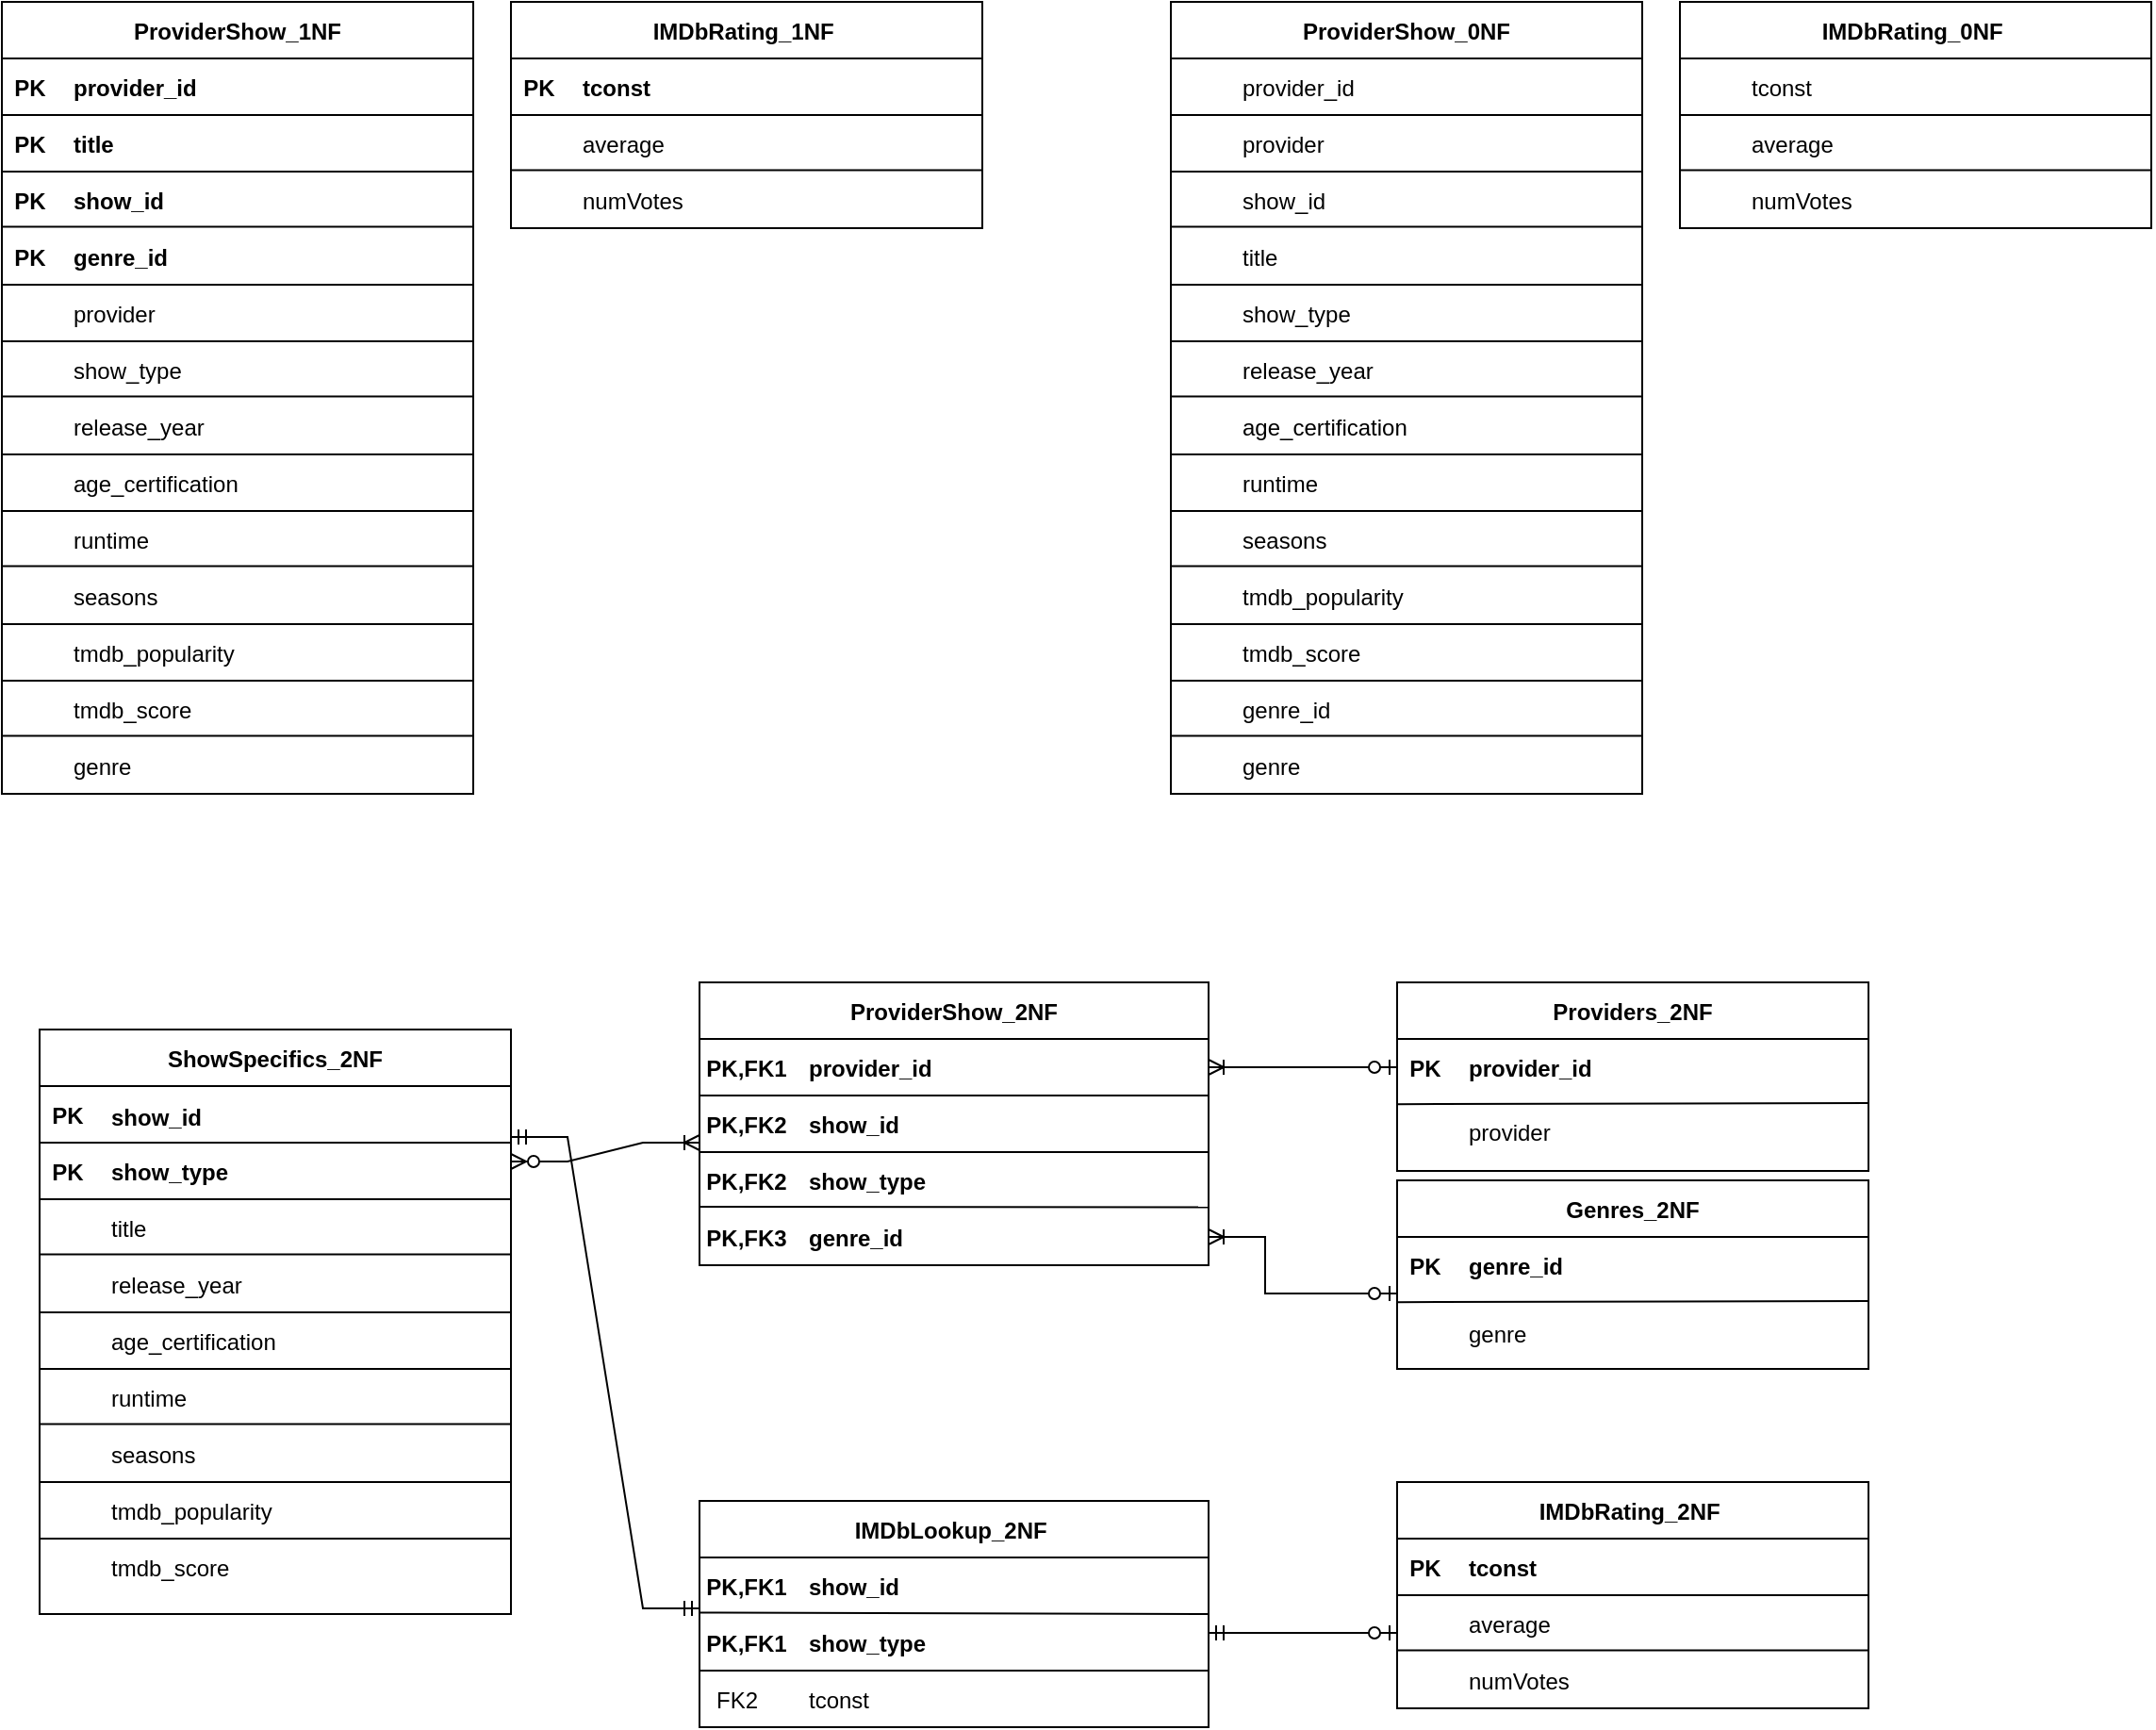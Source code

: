 <mxfile version="21.2.1" type="google">
  <diagram id="R2lEEEUBdFMjLlhIrx00" name="Page-1">
    <mxGraphModel grid="1" page="1" gridSize="10" guides="1" tooltips="1" connect="1" arrows="1" fold="1" pageScale="1" pageWidth="850" pageHeight="1100" math="0" shadow="0" extFonts="Permanent Marker^https://fonts.googleapis.com/css?family=Permanent+Marker">
      <root>
        <mxCell id="0" />
        <mxCell id="1" parent="0" />
        <mxCell id="X4Xl9BsfQZ1o-qGfEfdW-98" value="" style="group" connectable="0" vertex="1" parent="1">
          <mxGeometry x="1210" y="30" width="250" height="120" as="geometry" />
        </mxCell>
        <mxCell id="X4Xl9BsfQZ1o-qGfEfdW-76" value="IMDbRating_0NF " style="swimlane;strokeColor=default;fontFamily=Helvetica;fontSize=12;fontColor=default;fillColor=none;startSize=30;container=0;" vertex="1" parent="X4Xl9BsfQZ1o-qGfEfdW-98">
          <mxGeometry width="250" height="120" as="geometry" />
        </mxCell>
        <mxCell id="X4Xl9BsfQZ1o-qGfEfdW-83" value="" style="endArrow=none;html=1;rounded=0;fontFamily=Helvetica;fontSize=12;fontColor=default;entryX=1;entryY=0.5;entryDx=0;entryDy=0;exitX=0;exitY=0.5;exitDx=0;exitDy=0;" edge="1" parent="X4Xl9BsfQZ1o-qGfEfdW-98" source="X4Xl9BsfQZ1o-qGfEfdW-76" target="X4Xl9BsfQZ1o-qGfEfdW-76">
          <mxGeometry width="50" height="50" relative="1" as="geometry">
            <mxPoint x="70" y="160" as="sourcePoint" />
            <mxPoint x="120" y="110" as="targetPoint" />
          </mxGeometry>
        </mxCell>
        <mxCell id="X4Xl9BsfQZ1o-qGfEfdW-77" value="" style="shape=partialRectangle;overflow=hidden;connectable=0;fillColor=none;top=0;left=0;bottom=0;right=0;container=0;" vertex="1" parent="X4Xl9BsfQZ1o-qGfEfdW-98">
          <mxGeometry y="30" width="30" height="30" as="geometry">
            <mxRectangle width="30" height="30" as="alternateBounds" />
          </mxGeometry>
        </mxCell>
        <mxCell id="X4Xl9BsfQZ1o-qGfEfdW-78" value="tconst" style="shape=partialRectangle;overflow=hidden;connectable=0;fillColor=none;top=0;left=0;bottom=0;right=0;align=left;spacingLeft=6;strokeColor=default;strokeWidth=1;perimeterSpacing=1;rotation=0;container=0;" vertex="1" parent="X4Xl9BsfQZ1o-qGfEfdW-98">
          <mxGeometry x="30" y="30" width="220" height="30" as="geometry">
            <mxRectangle width="220" height="30" as="alternateBounds" />
          </mxGeometry>
        </mxCell>
        <mxCell id="X4Xl9BsfQZ1o-qGfEfdW-79" value="" style="shape=partialRectangle;overflow=hidden;connectable=0;fillColor=none;top=0;left=0;bottom=0;right=0;container=0;" vertex="1" parent="X4Xl9BsfQZ1o-qGfEfdW-98">
          <mxGeometry y="60" width="30" height="30" as="geometry">
            <mxRectangle width="30" height="30" as="alternateBounds" />
          </mxGeometry>
        </mxCell>
        <mxCell id="X4Xl9BsfQZ1o-qGfEfdW-80" value="average" style="shape=partialRectangle;overflow=hidden;connectable=0;fillColor=none;top=0;left=0;bottom=0;right=0;align=left;spacingLeft=6;container=0;" vertex="1" parent="X4Xl9BsfQZ1o-qGfEfdW-98">
          <mxGeometry x="30" y="60" width="220" height="30" as="geometry">
            <mxRectangle width="220" height="30" as="alternateBounds" />
          </mxGeometry>
        </mxCell>
        <mxCell id="X4Xl9BsfQZ1o-qGfEfdW-81" value="" style="shape=partialRectangle;overflow=hidden;connectable=0;fillColor=none;top=0;left=0;bottom=0;right=0;container=0;" vertex="1" parent="X4Xl9BsfQZ1o-qGfEfdW-98">
          <mxGeometry y="90" width="30" height="30" as="geometry">
            <mxRectangle width="30" height="30" as="alternateBounds" />
          </mxGeometry>
        </mxCell>
        <mxCell id="X4Xl9BsfQZ1o-qGfEfdW-82" value="numVotes" style="shape=partialRectangle;overflow=hidden;connectable=0;fillColor=none;top=0;left=0;bottom=0;right=0;align=left;spacingLeft=6;container=0;" vertex="1" parent="X4Xl9BsfQZ1o-qGfEfdW-98">
          <mxGeometry x="30" y="90" width="220" height="30" as="geometry">
            <mxRectangle width="220" height="30" as="alternateBounds" />
          </mxGeometry>
        </mxCell>
        <mxCell id="X4Xl9BsfQZ1o-qGfEfdW-84" value="" style="endArrow=none;html=1;rounded=0;fontFamily=Helvetica;fontSize=12;fontColor=default;entryX=1;entryY=0.5;entryDx=0;entryDy=0;exitX=0;exitY=0.5;exitDx=0;exitDy=0;" edge="1" parent="X4Xl9BsfQZ1o-qGfEfdW-98">
          <mxGeometry width="50" height="50" relative="1" as="geometry">
            <mxPoint y="89.23" as="sourcePoint" />
            <mxPoint x="250" y="89.23" as="targetPoint" />
          </mxGeometry>
        </mxCell>
        <mxCell id="X4Xl9BsfQZ1o-qGfEfdW-140" value="" style="group" connectable="0" vertex="1" parent="1">
          <mxGeometry x="590" y="30" width="250" height="120" as="geometry" />
        </mxCell>
        <mxCell id="X4Xl9BsfQZ1o-qGfEfdW-141" value="IMDbRating_1NF " style="swimlane;strokeColor=default;fontFamily=Helvetica;fontSize=12;fontColor=default;fillColor=none;startSize=30;container=0;" vertex="1" parent="X4Xl9BsfQZ1o-qGfEfdW-140">
          <mxGeometry width="250" height="120" as="geometry" />
        </mxCell>
        <mxCell id="X4Xl9BsfQZ1o-qGfEfdW-142" value="" style="endArrow=none;html=1;rounded=0;fontFamily=Helvetica;fontSize=12;fontColor=default;entryX=1;entryY=0.5;entryDx=0;entryDy=0;exitX=0;exitY=0.5;exitDx=0;exitDy=0;" edge="1" parent="X4Xl9BsfQZ1o-qGfEfdW-140" source="X4Xl9BsfQZ1o-qGfEfdW-141" target="X4Xl9BsfQZ1o-qGfEfdW-141">
          <mxGeometry width="50" height="50" relative="1" as="geometry">
            <mxPoint x="70" y="160" as="sourcePoint" />
            <mxPoint x="120" y="110" as="targetPoint" />
          </mxGeometry>
        </mxCell>
        <mxCell id="X4Xl9BsfQZ1o-qGfEfdW-143" value="PK" style="shape=partialRectangle;overflow=hidden;connectable=0;fillColor=none;top=0;left=0;bottom=0;right=0;container=0;fontStyle=1" vertex="1" parent="X4Xl9BsfQZ1o-qGfEfdW-140">
          <mxGeometry y="30" width="30" height="30" as="geometry">
            <mxRectangle width="30" height="30" as="alternateBounds" />
          </mxGeometry>
        </mxCell>
        <mxCell id="X4Xl9BsfQZ1o-qGfEfdW-144" value="tconst" style="shape=partialRectangle;overflow=hidden;connectable=0;fillColor=none;top=0;left=0;bottom=0;right=0;align=left;spacingLeft=6;strokeColor=default;strokeWidth=1;perimeterSpacing=1;rotation=0;container=0;fontStyle=1" vertex="1" parent="X4Xl9BsfQZ1o-qGfEfdW-140">
          <mxGeometry x="30" y="30" width="220" height="30" as="geometry">
            <mxRectangle width="220" height="30" as="alternateBounds" />
          </mxGeometry>
        </mxCell>
        <mxCell id="X4Xl9BsfQZ1o-qGfEfdW-145" value="" style="shape=partialRectangle;overflow=hidden;connectable=0;fillColor=none;top=0;left=0;bottom=0;right=0;container=0;" vertex="1" parent="X4Xl9BsfQZ1o-qGfEfdW-140">
          <mxGeometry y="60" width="30" height="30" as="geometry">
            <mxRectangle width="30" height="30" as="alternateBounds" />
          </mxGeometry>
        </mxCell>
        <mxCell id="X4Xl9BsfQZ1o-qGfEfdW-146" value="average" style="shape=partialRectangle;overflow=hidden;connectable=0;fillColor=none;top=0;left=0;bottom=0;right=0;align=left;spacingLeft=6;container=0;" vertex="1" parent="X4Xl9BsfQZ1o-qGfEfdW-140">
          <mxGeometry x="30" y="60" width="220" height="30" as="geometry">
            <mxRectangle width="220" height="30" as="alternateBounds" />
          </mxGeometry>
        </mxCell>
        <mxCell id="X4Xl9BsfQZ1o-qGfEfdW-147" value="" style="shape=partialRectangle;overflow=hidden;connectable=0;fillColor=none;top=0;left=0;bottom=0;right=0;container=0;" vertex="1" parent="X4Xl9BsfQZ1o-qGfEfdW-140">
          <mxGeometry y="90" width="30" height="30" as="geometry">
            <mxRectangle width="30" height="30" as="alternateBounds" />
          </mxGeometry>
        </mxCell>
        <mxCell id="X4Xl9BsfQZ1o-qGfEfdW-148" value="numVotes" style="shape=partialRectangle;overflow=hidden;connectable=0;fillColor=none;top=0;left=0;bottom=0;right=0;align=left;spacingLeft=6;container=0;" vertex="1" parent="X4Xl9BsfQZ1o-qGfEfdW-140">
          <mxGeometry x="30" y="90" width="220" height="30" as="geometry">
            <mxRectangle width="220" height="30" as="alternateBounds" />
          </mxGeometry>
        </mxCell>
        <mxCell id="X4Xl9BsfQZ1o-qGfEfdW-149" value="" style="endArrow=none;html=1;rounded=0;fontFamily=Helvetica;fontSize=12;fontColor=default;entryX=1;entryY=0.5;entryDx=0;entryDy=0;exitX=0;exitY=0.5;exitDx=0;exitDy=0;" edge="1" parent="X4Xl9BsfQZ1o-qGfEfdW-140">
          <mxGeometry width="50" height="50" relative="1" as="geometry">
            <mxPoint y="89.23" as="sourcePoint" />
            <mxPoint x="250" y="89.23" as="targetPoint" />
          </mxGeometry>
        </mxCell>
        <mxCell id="X4Xl9BsfQZ1o-qGfEfdW-159" value="" style="group" connectable="0" vertex="1" parent="1">
          <mxGeometry x="320" y="30" width="250" height="420" as="geometry" />
        </mxCell>
        <mxCell id="X4Xl9BsfQZ1o-qGfEfdW-38" value="ProviderShow_1NF" style="swimlane;strokeColor=default;fontFamily=Helvetica;fontSize=12;fontColor=default;fillColor=none;startSize=30;container=0;" vertex="1" parent="X4Xl9BsfQZ1o-qGfEfdW-159">
          <mxGeometry width="250" height="420" as="geometry" />
        </mxCell>
        <mxCell id="X4Xl9BsfQZ1o-qGfEfdW-150" value="show_type" style="shape=partialRectangle;overflow=hidden;connectable=0;fillColor=none;top=0;left=0;bottom=0;right=0;align=left;spacingLeft=6;container=0;" vertex="1" parent="X4Xl9BsfQZ1o-qGfEfdW-38">
          <mxGeometry x="30" y="180" width="220" height="30" as="geometry">
            <mxRectangle width="220" height="30" as="alternateBounds" />
          </mxGeometry>
        </mxCell>
        <mxCell id="X4Xl9BsfQZ1o-qGfEfdW-151" value="release_year" style="shape=partialRectangle;overflow=hidden;connectable=0;fillColor=none;top=0;left=0;bottom=0;right=0;align=left;spacingLeft=6;container=0;" vertex="1" parent="X4Xl9BsfQZ1o-qGfEfdW-38">
          <mxGeometry x="30" y="210" width="220" height="30" as="geometry">
            <mxRectangle width="220" height="30" as="alternateBounds" />
          </mxGeometry>
        </mxCell>
        <mxCell id="X4Xl9BsfQZ1o-qGfEfdW-152" value="age_certification" style="shape=partialRectangle;overflow=hidden;connectable=0;fillColor=none;top=0;left=0;bottom=0;right=0;align=left;spacingLeft=6;container=0;" vertex="1" parent="X4Xl9BsfQZ1o-qGfEfdW-38">
          <mxGeometry x="30" y="240" width="220" height="30" as="geometry">
            <mxRectangle width="220" height="30" as="alternateBounds" />
          </mxGeometry>
        </mxCell>
        <mxCell id="X4Xl9BsfQZ1o-qGfEfdW-153" value="runtime" style="shape=partialRectangle;overflow=hidden;connectable=0;fillColor=none;top=0;left=0;bottom=0;right=0;align=left;spacingLeft=6;container=0;" vertex="1" parent="X4Xl9BsfQZ1o-qGfEfdW-38">
          <mxGeometry x="30" y="270" width="220" height="30" as="geometry">
            <mxRectangle width="220" height="30" as="alternateBounds" />
          </mxGeometry>
        </mxCell>
        <mxCell id="X4Xl9BsfQZ1o-qGfEfdW-154" value="seasons" style="shape=partialRectangle;overflow=hidden;connectable=0;fillColor=none;top=0;left=0;bottom=0;right=0;align=left;spacingLeft=6;container=0;" vertex="1" parent="X4Xl9BsfQZ1o-qGfEfdW-38">
          <mxGeometry x="30" y="300" width="220" height="30" as="geometry">
            <mxRectangle width="220" height="30" as="alternateBounds" />
          </mxGeometry>
        </mxCell>
        <mxCell id="X4Xl9BsfQZ1o-qGfEfdW-155" value="tmdb_popularity" style="shape=partialRectangle;overflow=hidden;connectable=0;fillColor=none;top=0;left=0;bottom=0;right=0;align=left;spacingLeft=6;container=0;" vertex="1" parent="X4Xl9BsfQZ1o-qGfEfdW-38">
          <mxGeometry x="30" y="330" width="220" height="30" as="geometry">
            <mxRectangle width="220" height="30" as="alternateBounds" />
          </mxGeometry>
        </mxCell>
        <mxCell id="X4Xl9BsfQZ1o-qGfEfdW-156" value="tmdb_score" style="shape=partialRectangle;overflow=hidden;connectable=0;fillColor=none;top=0;left=0;bottom=0;right=0;align=left;spacingLeft=6;container=0;" vertex="1" parent="X4Xl9BsfQZ1o-qGfEfdW-38">
          <mxGeometry x="30" y="360" width="220" height="30" as="geometry">
            <mxRectangle width="220" height="30" as="alternateBounds" />
          </mxGeometry>
        </mxCell>
        <mxCell id="X4Xl9BsfQZ1o-qGfEfdW-157" value="genre" style="shape=partialRectangle;overflow=hidden;connectable=0;fillColor=none;top=0;left=0;bottom=0;right=0;align=left;spacingLeft=6;container=0;" vertex="1" parent="X4Xl9BsfQZ1o-qGfEfdW-38">
          <mxGeometry x="30" y="390" width="220" height="30" as="geometry">
            <mxRectangle width="220" height="30" as="alternateBounds" />
          </mxGeometry>
        </mxCell>
        <mxCell id="X4Xl9BsfQZ1o-qGfEfdW-158" value="provider" style="shape=partialRectangle;overflow=hidden;connectable=0;fillColor=none;top=0;left=0;bottom=0;right=0;align=left;spacingLeft=6;container=0;fontStyle=0" vertex="1" parent="X4Xl9BsfQZ1o-qGfEfdW-38">
          <mxGeometry x="30" y="150" width="220" height="30" as="geometry">
            <mxRectangle width="220" height="30" as="alternateBounds" />
          </mxGeometry>
        </mxCell>
        <mxCell id="X4Xl9BsfQZ1o-qGfEfdW-45" value="PK" style="shape=partialRectangle;overflow=hidden;connectable=0;fillColor=none;top=0;left=0;bottom=0;right=0;container=0;fontStyle=1" vertex="1" parent="X4Xl9BsfQZ1o-qGfEfdW-159">
          <mxGeometry y="120" width="30" height="30" as="geometry">
            <mxRectangle width="30" height="30" as="alternateBounds" />
          </mxGeometry>
        </mxCell>
        <mxCell id="X4Xl9BsfQZ1o-qGfEfdW-46" value="genre_id" style="shape=partialRectangle;overflow=hidden;connectable=0;fillColor=none;top=0;left=0;bottom=0;right=0;align=left;spacingLeft=6;container=0;fontStyle=1" vertex="1" parent="X4Xl9BsfQZ1o-qGfEfdW-159">
          <mxGeometry x="30" y="120" width="220" height="30" as="geometry">
            <mxRectangle width="220" height="30" as="alternateBounds" />
          </mxGeometry>
        </mxCell>
        <mxCell id="X4Xl9BsfQZ1o-qGfEfdW-47" value="" style="shape=partialRectangle;overflow=hidden;connectable=0;fillColor=none;top=0;left=0;bottom=0;right=0;container=0;" vertex="1" parent="X4Xl9BsfQZ1o-qGfEfdW-159">
          <mxGeometry y="150" width="30" height="30" as="geometry">
            <mxRectangle width="30" height="30" as="alternateBounds" />
          </mxGeometry>
        </mxCell>
        <mxCell id="X4Xl9BsfQZ1o-qGfEfdW-49" value="" style="shape=partialRectangle;overflow=hidden;connectable=0;fillColor=none;top=0;left=0;bottom=0;right=0;container=0;" vertex="1" parent="X4Xl9BsfQZ1o-qGfEfdW-159">
          <mxGeometry y="180" width="30" height="30" as="geometry">
            <mxRectangle width="30" height="30" as="alternateBounds" />
          </mxGeometry>
        </mxCell>
        <mxCell id="X4Xl9BsfQZ1o-qGfEfdW-51" value="" style="shape=partialRectangle;overflow=hidden;connectable=0;fillColor=none;top=0;left=0;bottom=0;right=0;container=0;" vertex="1" parent="X4Xl9BsfQZ1o-qGfEfdW-159">
          <mxGeometry y="210" width="30" height="30" as="geometry">
            <mxRectangle width="30" height="30" as="alternateBounds" />
          </mxGeometry>
        </mxCell>
        <mxCell id="X4Xl9BsfQZ1o-qGfEfdW-53" value="" style="shape=partialRectangle;overflow=hidden;connectable=0;fillColor=none;top=0;left=0;bottom=0;right=0;container=0;" vertex="1" parent="X4Xl9BsfQZ1o-qGfEfdW-159">
          <mxGeometry y="240" width="30" height="30" as="geometry">
            <mxRectangle width="30" height="30" as="alternateBounds" />
          </mxGeometry>
        </mxCell>
        <mxCell id="X4Xl9BsfQZ1o-qGfEfdW-55" value="" style="shape=partialRectangle;overflow=hidden;connectable=0;fillColor=none;top=0;left=0;bottom=0;right=0;container=0;" vertex="1" parent="X4Xl9BsfQZ1o-qGfEfdW-159">
          <mxGeometry y="270" width="30" height="30" as="geometry">
            <mxRectangle width="30" height="30" as="alternateBounds" />
          </mxGeometry>
        </mxCell>
        <mxCell id="X4Xl9BsfQZ1o-qGfEfdW-57" value="" style="shape=partialRectangle;overflow=hidden;connectable=0;fillColor=none;top=0;left=0;bottom=0;right=0;container=0;" vertex="1" parent="X4Xl9BsfQZ1o-qGfEfdW-159">
          <mxGeometry y="300" width="30" height="30" as="geometry">
            <mxRectangle width="30" height="30" as="alternateBounds" />
          </mxGeometry>
        </mxCell>
        <mxCell id="X4Xl9BsfQZ1o-qGfEfdW-59" value="" style="shape=partialRectangle;overflow=hidden;connectable=0;fillColor=none;top=0;left=0;bottom=0;right=0;container=0;" vertex="1" parent="X4Xl9BsfQZ1o-qGfEfdW-159">
          <mxGeometry y="330" width="30" height="30" as="geometry">
            <mxRectangle width="30" height="30" as="alternateBounds" />
          </mxGeometry>
        </mxCell>
        <mxCell id="X4Xl9BsfQZ1o-qGfEfdW-61" value="" style="shape=partialRectangle;overflow=hidden;connectable=0;fillColor=none;top=0;left=0;bottom=0;right=0;container=0;" vertex="1" parent="X4Xl9BsfQZ1o-qGfEfdW-159">
          <mxGeometry y="360" width="30" height="30" as="geometry">
            <mxRectangle width="30" height="30" as="alternateBounds" />
          </mxGeometry>
        </mxCell>
        <mxCell id="X4Xl9BsfQZ1o-qGfEfdW-73" value="" style="shape=partialRectangle;overflow=hidden;connectable=0;fillColor=none;top=0;left=0;bottom=0;right=0;container=0;" vertex="1" parent="X4Xl9BsfQZ1o-qGfEfdW-159">
          <mxGeometry y="390" width="30" height="30" as="geometry">
            <mxRectangle width="30" height="30" as="alternateBounds" />
          </mxGeometry>
        </mxCell>
        <mxCell id="X4Xl9BsfQZ1o-qGfEfdW-88" value="" style="endArrow=none;html=1;rounded=0;fontFamily=Helvetica;fontSize=12;fontColor=default;entryX=1;entryY=0.5;entryDx=0;entryDy=0;exitX=0;exitY=0.5;exitDx=0;exitDy=0;" edge="1" parent="X4Xl9BsfQZ1o-qGfEfdW-159">
          <mxGeometry width="50" height="50" relative="1" as="geometry">
            <mxPoint y="150" as="sourcePoint" />
            <mxPoint x="250" y="150" as="targetPoint" />
          </mxGeometry>
        </mxCell>
        <mxCell id="X4Xl9BsfQZ1o-qGfEfdW-89" value="" style="endArrow=none;html=1;rounded=0;fontFamily=Helvetica;fontSize=12;fontColor=default;entryX=1;entryY=0.5;entryDx=0;entryDy=0;exitX=0;exitY=0.5;exitDx=0;exitDy=0;" edge="1" parent="X4Xl9BsfQZ1o-qGfEfdW-159">
          <mxGeometry width="50" height="50" relative="1" as="geometry">
            <mxPoint y="209.23" as="sourcePoint" />
            <mxPoint x="250" y="209.23" as="targetPoint" />
          </mxGeometry>
        </mxCell>
        <mxCell id="X4Xl9BsfQZ1o-qGfEfdW-90" value="" style="endArrow=none;html=1;rounded=0;fontFamily=Helvetica;fontSize=12;fontColor=default;entryX=1;entryY=0.5;entryDx=0;entryDy=0;exitX=0;exitY=0.5;exitDx=0;exitDy=0;" edge="1" parent="X4Xl9BsfQZ1o-qGfEfdW-159">
          <mxGeometry width="50" height="50" relative="1" as="geometry">
            <mxPoint y="180" as="sourcePoint" />
            <mxPoint x="250" y="180" as="targetPoint" />
          </mxGeometry>
        </mxCell>
        <mxCell id="X4Xl9BsfQZ1o-qGfEfdW-91" value="" style="endArrow=none;html=1;rounded=0;fontFamily=Helvetica;fontSize=12;fontColor=default;entryX=1;entryY=0.5;entryDx=0;entryDy=0;exitX=0;exitY=0.5;exitDx=0;exitDy=0;" edge="1" parent="X4Xl9BsfQZ1o-qGfEfdW-159">
          <mxGeometry width="50" height="50" relative="1" as="geometry">
            <mxPoint y="240" as="sourcePoint" />
            <mxPoint x="250" y="240" as="targetPoint" />
          </mxGeometry>
        </mxCell>
        <mxCell id="X4Xl9BsfQZ1o-qGfEfdW-92" value="" style="endArrow=none;html=1;rounded=0;fontFamily=Helvetica;fontSize=12;fontColor=default;entryX=1;entryY=0.5;entryDx=0;entryDy=0;exitX=0;exitY=0.5;exitDx=0;exitDy=0;" edge="1" parent="X4Xl9BsfQZ1o-qGfEfdW-159">
          <mxGeometry width="50" height="50" relative="1" as="geometry">
            <mxPoint y="299.23" as="sourcePoint" />
            <mxPoint x="250" y="299.23" as="targetPoint" />
          </mxGeometry>
        </mxCell>
        <mxCell id="X4Xl9BsfQZ1o-qGfEfdW-93" value="" style="endArrow=none;html=1;rounded=0;fontFamily=Helvetica;fontSize=12;fontColor=default;entryX=1;entryY=0.5;entryDx=0;entryDy=0;exitX=0;exitY=0.5;exitDx=0;exitDy=0;" edge="1" parent="X4Xl9BsfQZ1o-qGfEfdW-159">
          <mxGeometry width="50" height="50" relative="1" as="geometry">
            <mxPoint y="270" as="sourcePoint" />
            <mxPoint x="250" y="270" as="targetPoint" />
          </mxGeometry>
        </mxCell>
        <mxCell id="X4Xl9BsfQZ1o-qGfEfdW-94" value="" style="endArrow=none;html=1;rounded=0;fontFamily=Helvetica;fontSize=12;fontColor=default;entryX=1;entryY=0.5;entryDx=0;entryDy=0;exitX=0;exitY=0.5;exitDx=0;exitDy=0;" edge="1" parent="X4Xl9BsfQZ1o-qGfEfdW-159">
          <mxGeometry width="50" height="50" relative="1" as="geometry">
            <mxPoint y="330" as="sourcePoint" />
            <mxPoint x="250" y="330" as="targetPoint" />
          </mxGeometry>
        </mxCell>
        <mxCell id="X4Xl9BsfQZ1o-qGfEfdW-95" value="" style="endArrow=none;html=1;rounded=0;fontFamily=Helvetica;fontSize=12;fontColor=default;entryX=1;entryY=0.5;entryDx=0;entryDy=0;exitX=0;exitY=0.5;exitDx=0;exitDy=0;" edge="1" parent="X4Xl9BsfQZ1o-qGfEfdW-159">
          <mxGeometry width="50" height="50" relative="1" as="geometry">
            <mxPoint y="389.23" as="sourcePoint" />
            <mxPoint x="250" y="389.23" as="targetPoint" />
          </mxGeometry>
        </mxCell>
        <mxCell id="X4Xl9BsfQZ1o-qGfEfdW-96" value="" style="endArrow=none;html=1;rounded=0;fontFamily=Helvetica;fontSize=12;fontColor=default;entryX=1;entryY=0.5;entryDx=0;entryDy=0;exitX=0;exitY=0.5;exitDx=0;exitDy=0;" edge="1" parent="X4Xl9BsfQZ1o-qGfEfdW-159">
          <mxGeometry width="50" height="50" relative="1" as="geometry">
            <mxPoint y="360" as="sourcePoint" />
            <mxPoint x="250" y="360" as="targetPoint" />
          </mxGeometry>
        </mxCell>
        <mxCell id="X4Xl9BsfQZ1o-qGfEfdW-39" value="PK" style="shape=partialRectangle;overflow=hidden;connectable=0;fillColor=none;top=0;left=0;bottom=0;right=0;container=0;fontStyle=1" vertex="1" parent="X4Xl9BsfQZ1o-qGfEfdW-159">
          <mxGeometry y="30" width="30" height="30" as="geometry">
            <mxRectangle width="30" height="30" as="alternateBounds" />
          </mxGeometry>
        </mxCell>
        <mxCell id="X4Xl9BsfQZ1o-qGfEfdW-40" value="provider_id" style="shape=partialRectangle;overflow=hidden;connectable=0;fillColor=none;top=0;left=0;bottom=0;right=0;align=left;spacingLeft=6;container=0;fontStyle=1" vertex="1" parent="X4Xl9BsfQZ1o-qGfEfdW-159">
          <mxGeometry x="30" y="30" width="220" height="30" as="geometry">
            <mxRectangle width="220" height="30" as="alternateBounds" />
          </mxGeometry>
        </mxCell>
        <mxCell id="X4Xl9BsfQZ1o-qGfEfdW-41" value="PK" style="shape=partialRectangle;overflow=hidden;connectable=0;fillColor=none;top=0;left=0;bottom=0;right=0;container=0;fontStyle=1" vertex="1" parent="X4Xl9BsfQZ1o-qGfEfdW-159">
          <mxGeometry y="60" width="30" height="30" as="geometry">
            <mxRectangle width="30" height="30" as="alternateBounds" />
          </mxGeometry>
        </mxCell>
        <mxCell id="X4Xl9BsfQZ1o-qGfEfdW-42" value="title" style="shape=partialRectangle;overflow=hidden;connectable=0;fillColor=none;top=0;left=0;bottom=0;right=0;align=left;spacingLeft=6;container=0;fontStyle=1" vertex="1" parent="X4Xl9BsfQZ1o-qGfEfdW-159">
          <mxGeometry x="30" y="60" width="220" height="30" as="geometry">
            <mxRectangle width="220" height="30" as="alternateBounds" />
          </mxGeometry>
        </mxCell>
        <mxCell id="X4Xl9BsfQZ1o-qGfEfdW-43" value="PK" style="shape=partialRectangle;overflow=hidden;connectable=0;fillColor=none;top=0;left=0;bottom=0;right=0;container=0;fontStyle=1" vertex="1" parent="X4Xl9BsfQZ1o-qGfEfdW-159">
          <mxGeometry y="90" width="30" height="30" as="geometry">
            <mxRectangle width="30" height="30" as="alternateBounds" />
          </mxGeometry>
        </mxCell>
        <mxCell id="X4Xl9BsfQZ1o-qGfEfdW-44" value="show_id" style="shape=partialRectangle;overflow=hidden;connectable=0;fillColor=none;top=0;left=0;bottom=0;right=0;align=left;spacingLeft=6;container=0;fontStyle=1" vertex="1" parent="X4Xl9BsfQZ1o-qGfEfdW-159">
          <mxGeometry x="30" y="90" width="220" height="30" as="geometry">
            <mxRectangle width="220" height="30" as="alternateBounds" />
          </mxGeometry>
        </mxCell>
        <mxCell id="X4Xl9BsfQZ1o-qGfEfdW-85" value="" style="endArrow=none;html=1;rounded=0;fontFamily=Helvetica;fontSize=12;fontColor=default;entryX=1;entryY=0.5;entryDx=0;entryDy=0;exitX=0;exitY=0.5;exitDx=0;exitDy=0;" edge="1" parent="X4Xl9BsfQZ1o-qGfEfdW-159">
          <mxGeometry width="50" height="50" relative="1" as="geometry">
            <mxPoint y="60" as="sourcePoint" />
            <mxPoint x="250" y="60" as="targetPoint" />
          </mxGeometry>
        </mxCell>
        <mxCell id="X4Xl9BsfQZ1o-qGfEfdW-86" value="" style="endArrow=none;html=1;rounded=0;fontFamily=Helvetica;fontSize=12;fontColor=default;entryX=1;entryY=0.5;entryDx=0;entryDy=0;exitX=0;exitY=0.5;exitDx=0;exitDy=0;" edge="1" parent="X4Xl9BsfQZ1o-qGfEfdW-159">
          <mxGeometry width="50" height="50" relative="1" as="geometry">
            <mxPoint y="119.23" as="sourcePoint" />
            <mxPoint x="250" y="119.23" as="targetPoint" />
          </mxGeometry>
        </mxCell>
        <mxCell id="X4Xl9BsfQZ1o-qGfEfdW-87" value="" style="endArrow=none;html=1;rounded=0;fontFamily=Helvetica;fontSize=12;fontColor=default;entryX=1;entryY=0.5;entryDx=0;entryDy=0;exitX=0;exitY=0.5;exitDx=0;exitDy=0;" edge="1" parent="X4Xl9BsfQZ1o-qGfEfdW-159">
          <mxGeometry width="50" height="50" relative="1" as="geometry">
            <mxPoint y="90" as="sourcePoint" />
            <mxPoint x="250" y="90" as="targetPoint" />
          </mxGeometry>
        </mxCell>
        <mxCell id="X4Xl9BsfQZ1o-qGfEfdW-312" value="" style="group" connectable="0" vertex="1" parent="1">
          <mxGeometry x="940" y="30" width="250" height="420" as="geometry" />
        </mxCell>
        <mxCell id="X4Xl9BsfQZ1o-qGfEfdW-101" value="ProviderShow_0NF" style="swimlane;strokeColor=default;fontFamily=Helvetica;fontSize=12;fontColor=default;fillColor=none;startSize=30;container=0;" vertex="1" parent="X4Xl9BsfQZ1o-qGfEfdW-312">
          <mxGeometry width="250" height="420" as="geometry" />
        </mxCell>
        <mxCell id="X4Xl9BsfQZ1o-qGfEfdW-103" value="title" style="shape=partialRectangle;overflow=hidden;connectable=0;fillColor=none;top=0;left=0;bottom=0;right=0;align=left;spacingLeft=6;container=0;fontStyle=0" vertex="1" parent="X4Xl9BsfQZ1o-qGfEfdW-312">
          <mxGeometry x="30" y="120" width="220" height="30" as="geometry">
            <mxRectangle width="220" height="30" as="alternateBounds" />
          </mxGeometry>
        </mxCell>
        <mxCell id="X4Xl9BsfQZ1o-qGfEfdW-104" value="" style="shape=partialRectangle;overflow=hidden;connectable=0;fillColor=none;top=0;left=0;bottom=0;right=0;container=0;" vertex="1" parent="X4Xl9BsfQZ1o-qGfEfdW-312">
          <mxGeometry y="150" width="30" height="30" as="geometry">
            <mxRectangle width="30" height="30" as="alternateBounds" />
          </mxGeometry>
        </mxCell>
        <mxCell id="X4Xl9BsfQZ1o-qGfEfdW-105" value="show_type" style="shape=partialRectangle;overflow=hidden;connectable=0;fillColor=none;top=0;left=0;bottom=0;right=0;align=left;spacingLeft=6;container=0;" vertex="1" parent="X4Xl9BsfQZ1o-qGfEfdW-312">
          <mxGeometry x="30" y="150" width="220" height="30" as="geometry">
            <mxRectangle width="220" height="30" as="alternateBounds" />
          </mxGeometry>
        </mxCell>
        <mxCell id="X4Xl9BsfQZ1o-qGfEfdW-106" value="" style="shape=partialRectangle;overflow=hidden;connectable=0;fillColor=none;top=0;left=0;bottom=0;right=0;container=0;" vertex="1" parent="X4Xl9BsfQZ1o-qGfEfdW-312">
          <mxGeometry y="180" width="30" height="30" as="geometry">
            <mxRectangle width="30" height="30" as="alternateBounds" />
          </mxGeometry>
        </mxCell>
        <mxCell id="X4Xl9BsfQZ1o-qGfEfdW-107" value="release_year" style="shape=partialRectangle;overflow=hidden;connectable=0;fillColor=none;top=0;left=0;bottom=0;right=0;align=left;spacingLeft=6;container=0;" vertex="1" parent="X4Xl9BsfQZ1o-qGfEfdW-312">
          <mxGeometry x="30" y="180" width="220" height="30" as="geometry">
            <mxRectangle width="220" height="30" as="alternateBounds" />
          </mxGeometry>
        </mxCell>
        <mxCell id="X4Xl9BsfQZ1o-qGfEfdW-108" value="" style="shape=partialRectangle;overflow=hidden;connectable=0;fillColor=none;top=0;left=0;bottom=0;right=0;container=0;" vertex="1" parent="X4Xl9BsfQZ1o-qGfEfdW-312">
          <mxGeometry y="210" width="30" height="30" as="geometry">
            <mxRectangle width="30" height="30" as="alternateBounds" />
          </mxGeometry>
        </mxCell>
        <mxCell id="X4Xl9BsfQZ1o-qGfEfdW-109" value="age_certification" style="shape=partialRectangle;overflow=hidden;connectable=0;fillColor=none;top=0;left=0;bottom=0;right=0;align=left;spacingLeft=6;container=0;" vertex="1" parent="X4Xl9BsfQZ1o-qGfEfdW-312">
          <mxGeometry x="30" y="210" width="220" height="30" as="geometry">
            <mxRectangle width="220" height="30" as="alternateBounds" />
          </mxGeometry>
        </mxCell>
        <mxCell id="X4Xl9BsfQZ1o-qGfEfdW-110" value="" style="shape=partialRectangle;overflow=hidden;connectable=0;fillColor=none;top=0;left=0;bottom=0;right=0;container=0;" vertex="1" parent="X4Xl9BsfQZ1o-qGfEfdW-312">
          <mxGeometry y="240" width="30" height="30" as="geometry">
            <mxRectangle width="30" height="30" as="alternateBounds" />
          </mxGeometry>
        </mxCell>
        <mxCell id="X4Xl9BsfQZ1o-qGfEfdW-111" value="runtime" style="shape=partialRectangle;overflow=hidden;connectable=0;fillColor=none;top=0;left=0;bottom=0;right=0;align=left;spacingLeft=6;container=0;" vertex="1" parent="X4Xl9BsfQZ1o-qGfEfdW-312">
          <mxGeometry x="30" y="240" width="220" height="30" as="geometry">
            <mxRectangle width="220" height="30" as="alternateBounds" />
          </mxGeometry>
        </mxCell>
        <mxCell id="X4Xl9BsfQZ1o-qGfEfdW-112" value="" style="shape=partialRectangle;overflow=hidden;connectable=0;fillColor=none;top=0;left=0;bottom=0;right=0;container=0;" vertex="1" parent="X4Xl9BsfQZ1o-qGfEfdW-312">
          <mxGeometry y="270" width="30" height="30" as="geometry">
            <mxRectangle width="30" height="30" as="alternateBounds" />
          </mxGeometry>
        </mxCell>
        <mxCell id="X4Xl9BsfQZ1o-qGfEfdW-113" value="seasons" style="shape=partialRectangle;overflow=hidden;connectable=0;fillColor=none;top=0;left=0;bottom=0;right=0;align=left;spacingLeft=6;container=0;" vertex="1" parent="X4Xl9BsfQZ1o-qGfEfdW-312">
          <mxGeometry x="30" y="270" width="220" height="30" as="geometry">
            <mxRectangle width="220" height="30" as="alternateBounds" />
          </mxGeometry>
        </mxCell>
        <mxCell id="X4Xl9BsfQZ1o-qGfEfdW-114" value="" style="shape=partialRectangle;overflow=hidden;connectable=0;fillColor=none;top=0;left=0;bottom=0;right=0;container=0;" vertex="1" parent="X4Xl9BsfQZ1o-qGfEfdW-312">
          <mxGeometry y="300" width="30" height="30" as="geometry">
            <mxRectangle width="30" height="30" as="alternateBounds" />
          </mxGeometry>
        </mxCell>
        <mxCell id="X4Xl9BsfQZ1o-qGfEfdW-115" value="tmdb_popularity" style="shape=partialRectangle;overflow=hidden;connectable=0;fillColor=none;top=0;left=0;bottom=0;right=0;align=left;spacingLeft=6;container=0;" vertex="1" parent="X4Xl9BsfQZ1o-qGfEfdW-312">
          <mxGeometry x="30" y="300" width="220" height="30" as="geometry">
            <mxRectangle width="220" height="30" as="alternateBounds" />
          </mxGeometry>
        </mxCell>
        <mxCell id="X4Xl9BsfQZ1o-qGfEfdW-116" value="" style="shape=partialRectangle;overflow=hidden;connectable=0;fillColor=none;top=0;left=0;bottom=0;right=0;container=0;" vertex="1" parent="X4Xl9BsfQZ1o-qGfEfdW-312">
          <mxGeometry y="330" width="30" height="30" as="geometry">
            <mxRectangle width="30" height="30" as="alternateBounds" />
          </mxGeometry>
        </mxCell>
        <mxCell id="X4Xl9BsfQZ1o-qGfEfdW-117" value="tmdb_score" style="shape=partialRectangle;overflow=hidden;connectable=0;fillColor=none;top=0;left=0;bottom=0;right=0;align=left;spacingLeft=6;container=0;" vertex="1" parent="X4Xl9BsfQZ1o-qGfEfdW-312">
          <mxGeometry x="30" y="330" width="220" height="30" as="geometry">
            <mxRectangle width="220" height="30" as="alternateBounds" />
          </mxGeometry>
        </mxCell>
        <mxCell id="X4Xl9BsfQZ1o-qGfEfdW-118" value="" style="shape=partialRectangle;overflow=hidden;connectable=0;fillColor=none;top=0;left=0;bottom=0;right=0;container=0;" vertex="1" parent="X4Xl9BsfQZ1o-qGfEfdW-312">
          <mxGeometry y="360" width="30" height="30" as="geometry">
            <mxRectangle width="30" height="30" as="alternateBounds" />
          </mxGeometry>
        </mxCell>
        <mxCell id="X4Xl9BsfQZ1o-qGfEfdW-119" value="genre_id" style="shape=partialRectangle;overflow=hidden;connectable=0;fillColor=none;top=0;left=0;bottom=0;right=0;align=left;spacingLeft=6;container=0;" vertex="1" parent="X4Xl9BsfQZ1o-qGfEfdW-312">
          <mxGeometry x="30" y="360" width="220" height="30" as="geometry">
            <mxRectangle width="220" height="30" as="alternateBounds" />
          </mxGeometry>
        </mxCell>
        <mxCell id="X4Xl9BsfQZ1o-qGfEfdW-120" value="" style="shape=partialRectangle;overflow=hidden;connectable=0;fillColor=none;top=0;left=0;bottom=0;right=0;container=0;" vertex="1" parent="X4Xl9BsfQZ1o-qGfEfdW-312">
          <mxGeometry y="390" width="30" height="30" as="geometry">
            <mxRectangle width="30" height="30" as="alternateBounds" />
          </mxGeometry>
        </mxCell>
        <mxCell id="X4Xl9BsfQZ1o-qGfEfdW-121" value="genre" style="shape=partialRectangle;overflow=hidden;connectable=0;fillColor=none;top=0;left=0;bottom=0;right=0;align=left;spacingLeft=6;container=0;" vertex="1" parent="X4Xl9BsfQZ1o-qGfEfdW-312">
          <mxGeometry x="30" y="390" width="220" height="30" as="geometry">
            <mxRectangle width="220" height="30" as="alternateBounds" />
          </mxGeometry>
        </mxCell>
        <mxCell id="X4Xl9BsfQZ1o-qGfEfdW-122" value="" style="endArrow=none;html=1;rounded=0;fontFamily=Helvetica;fontSize=12;fontColor=default;entryX=1;entryY=0.5;entryDx=0;entryDy=0;exitX=0;exitY=0.5;exitDx=0;exitDy=0;fontStyle=0" edge="1" parent="X4Xl9BsfQZ1o-qGfEfdW-312">
          <mxGeometry width="50" height="50" relative="1" as="geometry">
            <mxPoint y="150" as="sourcePoint" />
            <mxPoint x="250" y="150" as="targetPoint" />
          </mxGeometry>
        </mxCell>
        <mxCell id="X4Xl9BsfQZ1o-qGfEfdW-123" value="" style="endArrow=none;html=1;rounded=0;fontFamily=Helvetica;fontSize=12;fontColor=default;entryX=1;entryY=0.5;entryDx=0;entryDy=0;exitX=0;exitY=0.5;exitDx=0;exitDy=0;" edge="1" parent="X4Xl9BsfQZ1o-qGfEfdW-312">
          <mxGeometry width="50" height="50" relative="1" as="geometry">
            <mxPoint y="209.23" as="sourcePoint" />
            <mxPoint x="250" y="209.23" as="targetPoint" />
          </mxGeometry>
        </mxCell>
        <mxCell id="X4Xl9BsfQZ1o-qGfEfdW-124" value="" style="endArrow=none;html=1;rounded=0;fontFamily=Helvetica;fontSize=12;fontColor=default;entryX=1;entryY=0.5;entryDx=0;entryDy=0;exitX=0;exitY=0.5;exitDx=0;exitDy=0;" edge="1" parent="X4Xl9BsfQZ1o-qGfEfdW-312">
          <mxGeometry width="50" height="50" relative="1" as="geometry">
            <mxPoint y="180" as="sourcePoint" />
            <mxPoint x="250" y="180" as="targetPoint" />
          </mxGeometry>
        </mxCell>
        <mxCell id="X4Xl9BsfQZ1o-qGfEfdW-125" value="" style="endArrow=none;html=1;rounded=0;fontFamily=Helvetica;fontSize=12;fontColor=default;entryX=1;entryY=0.5;entryDx=0;entryDy=0;exitX=0;exitY=0.5;exitDx=0;exitDy=0;" edge="1" parent="X4Xl9BsfQZ1o-qGfEfdW-312">
          <mxGeometry width="50" height="50" relative="1" as="geometry">
            <mxPoint y="240" as="sourcePoint" />
            <mxPoint x="250" y="240" as="targetPoint" />
          </mxGeometry>
        </mxCell>
        <mxCell id="X4Xl9BsfQZ1o-qGfEfdW-126" value="" style="endArrow=none;html=1;rounded=0;fontFamily=Helvetica;fontSize=12;fontColor=default;entryX=1;entryY=0.5;entryDx=0;entryDy=0;exitX=0;exitY=0.5;exitDx=0;exitDy=0;" edge="1" parent="X4Xl9BsfQZ1o-qGfEfdW-312">
          <mxGeometry width="50" height="50" relative="1" as="geometry">
            <mxPoint y="299.23" as="sourcePoint" />
            <mxPoint x="250" y="299.23" as="targetPoint" />
          </mxGeometry>
        </mxCell>
        <mxCell id="X4Xl9BsfQZ1o-qGfEfdW-127" value="" style="endArrow=none;html=1;rounded=0;fontFamily=Helvetica;fontSize=12;fontColor=default;entryX=1;entryY=0.5;entryDx=0;entryDy=0;exitX=0;exitY=0.5;exitDx=0;exitDy=0;" edge="1" parent="X4Xl9BsfQZ1o-qGfEfdW-312">
          <mxGeometry width="50" height="50" relative="1" as="geometry">
            <mxPoint y="270" as="sourcePoint" />
            <mxPoint x="250" y="270" as="targetPoint" />
          </mxGeometry>
        </mxCell>
        <mxCell id="X4Xl9BsfQZ1o-qGfEfdW-128" value="" style="endArrow=none;html=1;rounded=0;fontFamily=Helvetica;fontSize=12;fontColor=default;entryX=1;entryY=0.5;entryDx=0;entryDy=0;exitX=0;exitY=0.5;exitDx=0;exitDy=0;" edge="1" parent="X4Xl9BsfQZ1o-qGfEfdW-312">
          <mxGeometry width="50" height="50" relative="1" as="geometry">
            <mxPoint y="330" as="sourcePoint" />
            <mxPoint x="250" y="330" as="targetPoint" />
          </mxGeometry>
        </mxCell>
        <mxCell id="X4Xl9BsfQZ1o-qGfEfdW-129" value="" style="endArrow=none;html=1;rounded=0;fontFamily=Helvetica;fontSize=12;fontColor=default;entryX=1;entryY=0.5;entryDx=0;entryDy=0;exitX=0;exitY=0.5;exitDx=0;exitDy=0;" edge="1" parent="X4Xl9BsfQZ1o-qGfEfdW-312">
          <mxGeometry width="50" height="50" relative="1" as="geometry">
            <mxPoint y="389.23" as="sourcePoint" />
            <mxPoint x="250" y="389.23" as="targetPoint" />
          </mxGeometry>
        </mxCell>
        <mxCell id="X4Xl9BsfQZ1o-qGfEfdW-130" value="" style="endArrow=none;html=1;rounded=0;fontFamily=Helvetica;fontSize=12;fontColor=default;entryX=1;entryY=0.5;entryDx=0;entryDy=0;exitX=0;exitY=0.5;exitDx=0;exitDy=0;" edge="1" parent="X4Xl9BsfQZ1o-qGfEfdW-312">
          <mxGeometry width="50" height="50" relative="1" as="geometry">
            <mxPoint y="360" as="sourcePoint" />
            <mxPoint x="250" y="360" as="targetPoint" />
          </mxGeometry>
        </mxCell>
        <mxCell id="X4Xl9BsfQZ1o-qGfEfdW-132" value="provider_id" style="shape=partialRectangle;overflow=hidden;connectable=0;fillColor=none;top=0;left=0;bottom=0;right=0;align=left;spacingLeft=6;container=0;fontStyle=0" vertex="1" parent="X4Xl9BsfQZ1o-qGfEfdW-312">
          <mxGeometry x="30" y="30" width="220" height="30" as="geometry">
            <mxRectangle width="220" height="30" as="alternateBounds" />
          </mxGeometry>
        </mxCell>
        <mxCell id="X4Xl9BsfQZ1o-qGfEfdW-136" value="show_id" style="shape=partialRectangle;overflow=hidden;connectable=0;fillColor=none;top=0;left=0;bottom=0;right=0;align=left;spacingLeft=6;container=0;fontStyle=0" vertex="1" parent="X4Xl9BsfQZ1o-qGfEfdW-312">
          <mxGeometry x="30" y="90" width="220" height="30" as="geometry">
            <mxRectangle width="220" height="30" as="alternateBounds" />
          </mxGeometry>
        </mxCell>
        <mxCell id="X4Xl9BsfQZ1o-qGfEfdW-137" value="" style="endArrow=none;html=1;rounded=0;fontFamily=Helvetica;fontSize=12;fontColor=default;entryX=1;entryY=0.5;entryDx=0;entryDy=0;exitX=0;exitY=0.5;exitDx=0;exitDy=0;fontStyle=0" edge="1" parent="X4Xl9BsfQZ1o-qGfEfdW-312">
          <mxGeometry width="50" height="50" relative="1" as="geometry">
            <mxPoint y="60" as="sourcePoint" />
            <mxPoint x="250" y="60" as="targetPoint" />
          </mxGeometry>
        </mxCell>
        <mxCell id="X4Xl9BsfQZ1o-qGfEfdW-138" value="" style="endArrow=none;html=1;rounded=0;fontFamily=Helvetica;fontSize=12;fontColor=default;entryX=1;entryY=0.5;entryDx=0;entryDy=0;exitX=0;exitY=0.5;exitDx=0;exitDy=0;fontStyle=0" edge="1" parent="X4Xl9BsfQZ1o-qGfEfdW-312">
          <mxGeometry width="50" height="50" relative="1" as="geometry">
            <mxPoint y="119.23" as="sourcePoint" />
            <mxPoint x="250" y="119.23" as="targetPoint" />
          </mxGeometry>
        </mxCell>
        <mxCell id="X4Xl9BsfQZ1o-qGfEfdW-139" value="" style="endArrow=none;html=1;rounded=0;fontFamily=Helvetica;fontSize=12;fontColor=default;entryX=1;entryY=0.5;entryDx=0;entryDy=0;exitX=0;exitY=0.5;exitDx=0;exitDy=0;fontStyle=0" edge="1" parent="X4Xl9BsfQZ1o-qGfEfdW-312">
          <mxGeometry width="50" height="50" relative="1" as="geometry">
            <mxPoint y="90" as="sourcePoint" />
            <mxPoint x="250" y="90" as="targetPoint" />
          </mxGeometry>
        </mxCell>
        <mxCell id="X4Xl9BsfQZ1o-qGfEfdW-134" value="provider" style="shape=partialRectangle;overflow=hidden;connectable=0;fillColor=none;top=0;left=0;bottom=0;right=0;align=left;spacingLeft=6;container=0;fontStyle=0" vertex="1" parent="X4Xl9BsfQZ1o-qGfEfdW-312">
          <mxGeometry x="30" y="60" width="220" height="30" as="geometry">
            <mxRectangle width="220" height="30" as="alternateBounds" />
          </mxGeometry>
        </mxCell>
        <mxCell id="X4Xl9BsfQZ1o-qGfEfdW-328" value="" style="group" connectable="0" vertex="1" parent="1">
          <mxGeometry x="1060" y="815" width="250" height="120" as="geometry" />
        </mxCell>
        <mxCell id="X4Xl9BsfQZ1o-qGfEfdW-329" value="IMDbRating_2NF " style="swimlane;strokeColor=default;fontFamily=Helvetica;fontSize=12;fontColor=default;fillColor=none;startSize=30;container=0;" vertex="1" parent="X4Xl9BsfQZ1o-qGfEfdW-328">
          <mxGeometry width="250" height="120" as="geometry" />
        </mxCell>
        <mxCell id="X4Xl9BsfQZ1o-qGfEfdW-330" value="" style="endArrow=none;html=1;rounded=0;fontFamily=Helvetica;fontSize=12;fontColor=default;entryX=1;entryY=0.5;entryDx=0;entryDy=0;exitX=0;exitY=0.5;exitDx=0;exitDy=0;" edge="1" parent="X4Xl9BsfQZ1o-qGfEfdW-328" source="X4Xl9BsfQZ1o-qGfEfdW-329" target="X4Xl9BsfQZ1o-qGfEfdW-329">
          <mxGeometry width="50" height="50" relative="1" as="geometry">
            <mxPoint x="70" y="160" as="sourcePoint" />
            <mxPoint x="120" y="110" as="targetPoint" />
          </mxGeometry>
        </mxCell>
        <mxCell id="X4Xl9BsfQZ1o-qGfEfdW-331" value="PK" style="shape=partialRectangle;overflow=hidden;connectable=0;fillColor=none;top=0;left=0;bottom=0;right=0;container=0;fontStyle=1" vertex="1" parent="X4Xl9BsfQZ1o-qGfEfdW-328">
          <mxGeometry y="30" width="30" height="30" as="geometry">
            <mxRectangle width="30" height="30" as="alternateBounds" />
          </mxGeometry>
        </mxCell>
        <mxCell id="X4Xl9BsfQZ1o-qGfEfdW-332" value="tconst" style="shape=partialRectangle;overflow=hidden;connectable=0;fillColor=none;top=0;left=0;bottom=0;right=0;align=left;spacingLeft=6;strokeColor=default;strokeWidth=1;perimeterSpacing=1;rotation=0;container=0;fontStyle=1" vertex="1" parent="X4Xl9BsfQZ1o-qGfEfdW-328">
          <mxGeometry x="30" y="30" width="220" height="30" as="geometry">
            <mxRectangle width="220" height="30" as="alternateBounds" />
          </mxGeometry>
        </mxCell>
        <mxCell id="X4Xl9BsfQZ1o-qGfEfdW-333" value="" style="shape=partialRectangle;overflow=hidden;connectable=0;fillColor=none;top=0;left=0;bottom=0;right=0;container=0;" vertex="1" parent="X4Xl9BsfQZ1o-qGfEfdW-328">
          <mxGeometry y="60" width="30" height="30" as="geometry">
            <mxRectangle width="30" height="30" as="alternateBounds" />
          </mxGeometry>
        </mxCell>
        <mxCell id="X4Xl9BsfQZ1o-qGfEfdW-334" value="average" style="shape=partialRectangle;overflow=hidden;connectable=0;fillColor=none;top=0;left=0;bottom=0;right=0;align=left;spacingLeft=6;container=0;" vertex="1" parent="X4Xl9BsfQZ1o-qGfEfdW-328">
          <mxGeometry x="30" y="60" width="220" height="30" as="geometry">
            <mxRectangle width="220" height="30" as="alternateBounds" />
          </mxGeometry>
        </mxCell>
        <mxCell id="X4Xl9BsfQZ1o-qGfEfdW-335" value="" style="shape=partialRectangle;overflow=hidden;connectable=0;fillColor=none;top=0;left=0;bottom=0;right=0;container=0;" vertex="1" parent="X4Xl9BsfQZ1o-qGfEfdW-328">
          <mxGeometry y="90" width="30" height="30" as="geometry">
            <mxRectangle width="30" height="30" as="alternateBounds" />
          </mxGeometry>
        </mxCell>
        <mxCell id="X4Xl9BsfQZ1o-qGfEfdW-336" value="numVotes" style="shape=partialRectangle;overflow=hidden;connectable=0;fillColor=none;top=0;left=0;bottom=0;right=0;align=left;spacingLeft=6;container=0;" vertex="1" parent="X4Xl9BsfQZ1o-qGfEfdW-328">
          <mxGeometry x="30" y="90" width="220" height="30" as="geometry">
            <mxRectangle width="220" height="30" as="alternateBounds" />
          </mxGeometry>
        </mxCell>
        <mxCell id="X4Xl9BsfQZ1o-qGfEfdW-337" value="" style="endArrow=none;html=1;rounded=0;fontFamily=Helvetica;fontSize=12;fontColor=default;entryX=1;entryY=0.5;entryDx=0;entryDy=0;exitX=0;exitY=0.5;exitDx=0;exitDy=0;" edge="1" parent="X4Xl9BsfQZ1o-qGfEfdW-328">
          <mxGeometry width="50" height="50" relative="1" as="geometry">
            <mxPoint y="89.23" as="sourcePoint" />
            <mxPoint x="250" y="89.23" as="targetPoint" />
          </mxGeometry>
        </mxCell>
        <mxCell id="X4Xl9BsfQZ1o-qGfEfdW-340" value="IMDbLookup_2NF " style="swimlane;strokeColor=default;fontFamily=Helvetica;fontSize=12;fontColor=default;fillColor=none;startSize=30;container=0;" vertex="1" parent="1">
          <mxGeometry x="690" y="825" width="270" height="120" as="geometry" />
        </mxCell>
        <mxCell id="X4Xl9BsfQZ1o-qGfEfdW-342" value="FK2" style="shape=partialRectangle;overflow=hidden;connectable=0;fillColor=none;top=0;left=0;bottom=0;right=0;container=0;fontStyle=0" vertex="1" parent="X4Xl9BsfQZ1o-qGfEfdW-340">
          <mxGeometry x="5" y="90" width="30" height="30" as="geometry">
            <mxRectangle width="30" height="30" as="alternateBounds" />
          </mxGeometry>
        </mxCell>
        <mxCell id="X4Xl9BsfQZ1o-qGfEfdW-343" value="tconst" style="shape=partialRectangle;overflow=hidden;connectable=0;fillColor=none;top=0;left=0;bottom=0;right=0;align=left;spacingLeft=6;strokeColor=default;strokeWidth=1;perimeterSpacing=1;rotation=0;container=0;fontStyle=0" vertex="1" parent="X4Xl9BsfQZ1o-qGfEfdW-340">
          <mxGeometry x="50" y="90" width="220" height="30" as="geometry">
            <mxRectangle width="220" height="30" as="alternateBounds" />
          </mxGeometry>
        </mxCell>
        <mxCell id="X4Xl9BsfQZ1o-qGfEfdW-341" value="" style="endArrow=none;html=1;rounded=0;fontFamily=Helvetica;fontSize=12;fontColor=default;entryX=1;entryY=0.75;entryDx=0;entryDy=0;exitX=0;exitY=0.5;exitDx=0;exitDy=0;" edge="1" parent="X4Xl9BsfQZ1o-qGfEfdW-340" target="X4Xl9BsfQZ1o-qGfEfdW-340">
          <mxGeometry width="50" height="50" relative="1" as="geometry">
            <mxPoint y="90" as="sourcePoint" />
            <mxPoint x="250" y="90" as="targetPoint" />
          </mxGeometry>
        </mxCell>
        <mxCell id="X4Xl9BsfQZ1o-qGfEfdW-344" value="PK,FK1" style="shape=partialRectangle;overflow=hidden;connectable=0;fillColor=none;top=0;left=0;bottom=0;right=0;container=0;fontStyle=1" vertex="1" parent="X4Xl9BsfQZ1o-qGfEfdW-340">
          <mxGeometry x="2.5" y="30" width="45" height="30" as="geometry">
            <mxRectangle width="30" height="30" as="alternateBounds" />
          </mxGeometry>
        </mxCell>
        <mxCell id="X4Xl9BsfQZ1o-qGfEfdW-346" value="PK,FK1" style="shape=partialRectangle;overflow=hidden;connectable=0;fillColor=none;top=0;left=0;bottom=0;right=0;container=0;fontStyle=1" vertex="1" parent="X4Xl9BsfQZ1o-qGfEfdW-340">
          <mxGeometry y="60" width="50" height="30" as="geometry">
            <mxRectangle width="30" height="30" as="alternateBounds" />
          </mxGeometry>
        </mxCell>
        <mxCell id="X4Xl9BsfQZ1o-qGfEfdW-348" value="" style="endArrow=none;html=1;rounded=0;fontFamily=Helvetica;fontSize=12;fontColor=default;entryX=1;entryY=0.5;entryDx=0;entryDy=0;exitX=0;exitY=0.5;exitDx=0;exitDy=0;" edge="1" parent="X4Xl9BsfQZ1o-qGfEfdW-340" target="X4Xl9BsfQZ1o-qGfEfdW-340">
          <mxGeometry width="50" height="50" relative="1" as="geometry">
            <mxPoint y="59.23" as="sourcePoint" />
            <mxPoint x="250" y="59.23" as="targetPoint" />
          </mxGeometry>
        </mxCell>
        <mxCell id="X4Xl9BsfQZ1o-qGfEfdW-345" value="show_id" style="shape=partialRectangle;overflow=hidden;connectable=0;fillColor=none;top=0;left=0;bottom=0;right=0;align=left;spacingLeft=6;container=0;fontStyle=1" vertex="1" parent="X4Xl9BsfQZ1o-qGfEfdW-340">
          <mxGeometry x="50" y="30" width="210" height="30" as="geometry">
            <mxRectangle width="220" height="30" as="alternateBounds" />
          </mxGeometry>
        </mxCell>
        <mxCell id="X4Xl9BsfQZ1o-qGfEfdW-347" value="show_type" style="shape=partialRectangle;overflow=hidden;connectable=0;fillColor=none;top=0;left=0;bottom=0;right=0;align=left;spacingLeft=6;container=0;fontStyle=1" vertex="1" parent="X4Xl9BsfQZ1o-qGfEfdW-340">
          <mxGeometry x="50" y="60" width="210" height="30" as="geometry">
            <mxRectangle width="220" height="30" as="alternateBounds" />
          </mxGeometry>
        </mxCell>
        <mxCell id="uPgKDosanOclP2uNmE64-1" value="ShowSpecifics_2NF" style="swimlane;strokeColor=default;fontFamily=Helvetica;fontSize=12;fontColor=default;fillColor=none;startSize=30;container=0;" vertex="1" parent="1">
          <mxGeometry x="340" y="575" width="250" height="310" as="geometry" />
        </mxCell>
        <mxCell id="uPgKDosanOclP2uNmE64-2" value="" style="group" connectable="0" vertex="1" parent="1">
          <mxGeometry x="1060" y="550" width="250" height="100" as="geometry" />
        </mxCell>
        <mxCell id="uPgKDosanOclP2uNmE64-3" value="Providers_2NF" style="swimlane;strokeColor=default;fontFamily=Helvetica;fontSize=12;fontColor=default;fillColor=none;startSize=30;container=0;" vertex="1" parent="uPgKDosanOclP2uNmE64-2">
          <mxGeometry width="250" height="100" as="geometry" />
        </mxCell>
        <mxCell id="uPgKDosanOclP2uNmE64-4" value="" style="endArrow=none;html=1;rounded=0;fontFamily=Helvetica;fontSize=12;fontColor=default;" edge="1" parent="uPgKDosanOclP2uNmE64-3">
          <mxGeometry width="50" height="50" relative="1" as="geometry">
            <mxPoint y="64.57" as="sourcePoint" />
            <mxPoint x="250" y="64" as="targetPoint" />
          </mxGeometry>
        </mxCell>
        <mxCell id="uPgKDosanOclP2uNmE64-5" value="provider_id" style="shape=partialRectangle;overflow=hidden;connectable=0;fillColor=none;top=0;left=0;bottom=0;right=0;align=left;spacingLeft=6;strokeColor=default;strokeWidth=1;perimeterSpacing=1;rotation=0;container=0;fontStyle=1" vertex="1" parent="uPgKDosanOclP2uNmE64-3">
          <mxGeometry x="30" y="30" width="220" height="30" as="geometry">
            <mxRectangle width="220" height="30" as="alternateBounds" />
          </mxGeometry>
        </mxCell>
        <mxCell id="uPgKDosanOclP2uNmE64-6" value="provider" style="shape=partialRectangle;overflow=hidden;connectable=0;fillColor=none;top=0;left=0;bottom=0;right=0;align=left;spacingLeft=6;container=0;" vertex="1" parent="uPgKDosanOclP2uNmE64-3">
          <mxGeometry x="30" y="64" width="220" height="30" as="geometry">
            <mxRectangle width="220" height="30" as="alternateBounds" />
          </mxGeometry>
        </mxCell>
        <mxCell id="uPgKDosanOclP2uNmE64-7" value="PK" style="shape=partialRectangle;overflow=hidden;connectable=0;fillColor=none;top=0;left=0;bottom=0;right=0;container=0;fontStyle=1" vertex="1" parent="uPgKDosanOclP2uNmE64-2">
          <mxGeometry y="30" width="30" height="30" as="geometry">
            <mxRectangle width="30" height="30" as="alternateBounds" />
          </mxGeometry>
        </mxCell>
        <mxCell id="uPgKDosanOclP2uNmE64-8" value="" style="shape=partialRectangle;overflow=hidden;connectable=0;fillColor=none;top=0;left=0;bottom=0;right=0;container=0;" vertex="1" parent="uPgKDosanOclP2uNmE64-2">
          <mxGeometry y="60" width="30" height="30" as="geometry">
            <mxRectangle width="30" height="30" as="alternateBounds" />
          </mxGeometry>
        </mxCell>
        <mxCell id="uPgKDosanOclP2uNmE64-9" value="" style="group" connectable="0" vertex="1" parent="1">
          <mxGeometry x="1060" y="655" width="250" height="100" as="geometry" />
        </mxCell>
        <mxCell id="uPgKDosanOclP2uNmE64-10" value="Genres_2NF" style="swimlane;strokeColor=default;fontFamily=Helvetica;fontSize=12;fontColor=default;fillColor=none;startSize=30;container=0;" vertex="1" parent="uPgKDosanOclP2uNmE64-9">
          <mxGeometry width="250" height="100" as="geometry" />
        </mxCell>
        <mxCell id="uPgKDosanOclP2uNmE64-11" value="" style="endArrow=none;html=1;rounded=0;fontFamily=Helvetica;fontSize=12;fontColor=default;" edge="1" parent="uPgKDosanOclP2uNmE64-10">
          <mxGeometry width="50" height="50" relative="1" as="geometry">
            <mxPoint y="64.57" as="sourcePoint" />
            <mxPoint x="250" y="64" as="targetPoint" />
          </mxGeometry>
        </mxCell>
        <mxCell id="uPgKDosanOclP2uNmE64-12" value="genre_id" style="shape=partialRectangle;overflow=hidden;connectable=0;fillColor=none;top=0;left=0;bottom=0;right=0;align=left;spacingLeft=6;strokeColor=default;strokeWidth=1;perimeterSpacing=1;rotation=0;container=0;fontStyle=1" vertex="1" parent="uPgKDosanOclP2uNmE64-10">
          <mxGeometry x="30" y="30" width="220" height="30" as="geometry">
            <mxRectangle width="220" height="30" as="alternateBounds" />
          </mxGeometry>
        </mxCell>
        <mxCell id="uPgKDosanOclP2uNmE64-13" value="genre" style="shape=partialRectangle;overflow=hidden;connectable=0;fillColor=none;top=0;left=0;bottom=0;right=0;align=left;spacingLeft=6;container=0;" vertex="1" parent="uPgKDosanOclP2uNmE64-10">
          <mxGeometry x="30" y="66" width="220" height="30" as="geometry">
            <mxRectangle width="220" height="30" as="alternateBounds" />
          </mxGeometry>
        </mxCell>
        <mxCell id="uPgKDosanOclP2uNmE64-14" value="PK" style="shape=partialRectangle;overflow=hidden;connectable=0;fillColor=none;top=0;left=0;bottom=0;right=0;container=0;fontStyle=1" vertex="1" parent="uPgKDosanOclP2uNmE64-9">
          <mxGeometry y="30" width="30" height="30" as="geometry">
            <mxRectangle width="30" height="30" as="alternateBounds" />
          </mxGeometry>
        </mxCell>
        <mxCell id="uPgKDosanOclP2uNmE64-15" value="" style="shape=partialRectangle;overflow=hidden;connectable=0;fillColor=none;top=0;left=0;bottom=0;right=0;container=0;" vertex="1" parent="uPgKDosanOclP2uNmE64-9">
          <mxGeometry y="60" width="30" height="30" as="geometry">
            <mxRectangle width="30" height="30" as="alternateBounds" />
          </mxGeometry>
        </mxCell>
        <mxCell id="uPgKDosanOclP2uNmE64-16" value="" style="group" connectable="0" vertex="1" parent="1">
          <mxGeometry x="690" y="550" width="270" height="150" as="geometry" />
        </mxCell>
        <mxCell id="uPgKDosanOclP2uNmE64-18" value="ProviderShow_2NF" style="swimlane;strokeColor=default;fontFamily=Helvetica;fontSize=12;fontColor=default;fillColor=none;startSize=30;container=0;" vertex="1" parent="uPgKDosanOclP2uNmE64-16">
          <mxGeometry width="270" height="150" as="geometry" />
        </mxCell>
        <mxCell id="uPgKDosanOclP2uNmE64-19" value="PK,FK2" style="shape=partialRectangle;overflow=hidden;connectable=0;fillColor=none;top=0;left=0;bottom=0;right=0;container=0;fontStyle=1" vertex="1" parent="uPgKDosanOclP2uNmE64-18">
          <mxGeometry y="60" width="50" height="30" as="geometry">
            <mxRectangle width="30" height="30" as="alternateBounds" />
          </mxGeometry>
        </mxCell>
        <mxCell id="uPgKDosanOclP2uNmE64-20" value="PK,FK2" style="shape=partialRectangle;overflow=hidden;connectable=0;fillColor=none;top=0;left=0;bottom=0;right=0;container=0;fontStyle=1" vertex="1" parent="uPgKDosanOclP2uNmE64-18">
          <mxGeometry y="90" width="50" height="30" as="geometry">
            <mxRectangle width="30" height="30" as="alternateBounds" />
          </mxGeometry>
        </mxCell>
        <mxCell id="uPgKDosanOclP2uNmE64-21" value="PK,FK3" style="shape=partialRectangle;overflow=hidden;connectable=0;fillColor=none;top=0;left=0;bottom=0;right=0;container=0;fontStyle=1" vertex="1" parent="uPgKDosanOclP2uNmE64-18">
          <mxGeometry y="120" width="50" height="30" as="geometry">
            <mxRectangle width="30" height="30" as="alternateBounds" />
          </mxGeometry>
        </mxCell>
        <mxCell id="uPgKDosanOclP2uNmE64-22" value="show_type" style="shape=partialRectangle;overflow=hidden;connectable=0;fillColor=none;top=0;left=0;bottom=0;right=0;align=left;spacingLeft=6;container=0;fontStyle=1" vertex="1" parent="uPgKDosanOclP2uNmE64-18">
          <mxGeometry x="50" y="90" width="220" height="30" as="geometry">
            <mxRectangle width="220" height="30" as="alternateBounds" />
          </mxGeometry>
        </mxCell>
        <mxCell id="uPgKDosanOclP2uNmE64-23" value="show_id" style="shape=partialRectangle;overflow=hidden;connectable=0;fillColor=none;top=0;left=0;bottom=0;right=0;align=left;spacingLeft=6;container=0;fontStyle=1" vertex="1" parent="uPgKDosanOclP2uNmE64-18">
          <mxGeometry x="50" y="60" width="220" height="30" as="geometry">
            <mxRectangle width="220" height="30" as="alternateBounds" />
          </mxGeometry>
        </mxCell>
        <mxCell id="uPgKDosanOclP2uNmE64-24" value="genre_id" style="shape=partialRectangle;overflow=hidden;connectable=0;fillColor=none;top=0;left=0;bottom=0;right=0;align=left;spacingLeft=6;container=0;fontStyle=1" vertex="1" parent="uPgKDosanOclP2uNmE64-16">
          <mxGeometry x="50" y="120" width="220" height="30" as="geometry">
            <mxRectangle width="220" height="30" as="alternateBounds" />
          </mxGeometry>
        </mxCell>
        <mxCell id="uPgKDosanOclP2uNmE64-25" value="" style="endArrow=none;html=1;rounded=0;fontFamily=Helvetica;fontSize=12;fontColor=default;entryX=1;entryY=0.5;entryDx=0;entryDy=0;exitX=0;exitY=0.5;exitDx=0;exitDy=0;" edge="1" parent="uPgKDosanOclP2uNmE64-16">
          <mxGeometry width="50" height="50" relative="1" as="geometry">
            <mxPoint x="20" y="150" as="sourcePoint" />
            <mxPoint x="270" y="150" as="targetPoint" />
          </mxGeometry>
        </mxCell>
        <mxCell id="uPgKDosanOclP2uNmE64-26" value="PK,FK1" style="shape=partialRectangle;overflow=hidden;connectable=0;fillColor=none;top=0;left=0;bottom=0;right=0;container=0;fontStyle=1" vertex="1" parent="uPgKDosanOclP2uNmE64-16">
          <mxGeometry y="30" width="50" height="30" as="geometry">
            <mxRectangle width="30" height="30" as="alternateBounds" />
          </mxGeometry>
        </mxCell>
        <mxCell id="uPgKDosanOclP2uNmE64-27" value="provider_id" style="shape=partialRectangle;overflow=hidden;connectable=0;fillColor=none;top=0;left=0;bottom=0;right=0;align=left;spacingLeft=6;container=0;fontStyle=1" vertex="1" parent="uPgKDosanOclP2uNmE64-16">
          <mxGeometry x="50" y="30" width="220" height="30" as="geometry">
            <mxRectangle width="220" height="30" as="alternateBounds" />
          </mxGeometry>
        </mxCell>
        <mxCell id="uPgKDosanOclP2uNmE64-28" value="" style="endArrow=none;html=1;rounded=0;fontFamily=Helvetica;fontSize=12;fontColor=default;entryX=1;entryY=0.5;entryDx=0;entryDy=0;" edge="1" parent="uPgKDosanOclP2uNmE64-16">
          <mxGeometry width="50" height="50" relative="1" as="geometry">
            <mxPoint y="60" as="sourcePoint" />
            <mxPoint x="270" y="60" as="targetPoint" />
          </mxGeometry>
        </mxCell>
        <mxCell id="uPgKDosanOclP2uNmE64-29" value="" style="endArrow=none;html=1;rounded=0;fontFamily=Helvetica;fontSize=12;fontColor=default;entryX=1;entryY=0.5;entryDx=0;entryDy=0;" edge="1" parent="uPgKDosanOclP2uNmE64-16">
          <mxGeometry width="50" height="50" relative="1" as="geometry">
            <mxPoint y="119" as="sourcePoint" />
            <mxPoint x="270" y="119.23" as="targetPoint" />
          </mxGeometry>
        </mxCell>
        <mxCell id="uPgKDosanOclP2uNmE64-30" value="" style="endArrow=none;html=1;rounded=0;fontFamily=Helvetica;fontSize=12;fontColor=default;entryX=1;entryY=0.5;entryDx=0;entryDy=0;" edge="1" parent="uPgKDosanOclP2uNmE64-16">
          <mxGeometry width="50" height="50" relative="1" as="geometry">
            <mxPoint y="90" as="sourcePoint" />
            <mxPoint x="270" y="90" as="targetPoint" />
          </mxGeometry>
        </mxCell>
        <mxCell id="uPgKDosanOclP2uNmE64-34" value="show_type" style="shape=partialRectangle;overflow=hidden;connectable=0;fillColor=none;top=0;left=0;bottom=0;right=0;align=left;spacingLeft=6;container=0;fontStyle=1" vertex="1" parent="1">
          <mxGeometry x="370" y="635" width="220" height="30" as="geometry">
            <mxRectangle width="220" height="30" as="alternateBounds" />
          </mxGeometry>
        </mxCell>
        <mxCell id="uPgKDosanOclP2uNmE64-35" value="PK" style="shape=partialRectangle;overflow=hidden;connectable=0;fillColor=none;top=0;left=0;bottom=0;right=0;container=0;fontStyle=1" vertex="1" parent="1">
          <mxGeometry x="340" y="635" width="30" height="30" as="geometry">
            <mxRectangle width="30" height="30" as="alternateBounds" />
          </mxGeometry>
        </mxCell>
        <mxCell id="uPgKDosanOclP2uNmE64-36" value="show_id" style="shape=partialRectangle;overflow=hidden;connectable=0;fillColor=none;top=0;left=0;bottom=0;right=0;align=left;spacingLeft=6;container=0;fontStyle=1" vertex="1" parent="1">
          <mxGeometry x="370" y="606" width="220" height="30" as="geometry">
            <mxRectangle width="220" height="30" as="alternateBounds" />
          </mxGeometry>
        </mxCell>
        <mxCell id="uPgKDosanOclP2uNmE64-37" value="PK" style="shape=partialRectangle;overflow=hidden;connectable=0;fillColor=none;top=0;left=0;bottom=0;right=0;container=0;fontStyle=1" vertex="1" parent="1">
          <mxGeometry x="340" y="605" width="30" height="30" as="geometry">
            <mxRectangle width="30" height="30" as="alternateBounds" />
          </mxGeometry>
        </mxCell>
        <mxCell id="uPgKDosanOclP2uNmE64-38" value="" style="endArrow=none;html=1;rounded=0;fontFamily=Helvetica;fontSize=12;fontColor=default;entryX=1;entryY=0.5;entryDx=0;entryDy=0;exitX=0;exitY=0.5;exitDx=0;exitDy=0;" edge="1" parent="1">
          <mxGeometry width="50" height="50" relative="1" as="geometry">
            <mxPoint x="340" y="635" as="sourcePoint" />
            <mxPoint x="590" y="635" as="targetPoint" />
          </mxGeometry>
        </mxCell>
        <mxCell id="uPgKDosanOclP2uNmE64-39" value="" style="endArrow=none;html=1;rounded=0;fontFamily=Helvetica;fontSize=12;fontColor=default;entryX=1;entryY=0.5;entryDx=0;entryDy=0;exitX=0;exitY=0.5;exitDx=0;exitDy=0;" edge="1" parent="1">
          <mxGeometry width="50" height="50" relative="1" as="geometry">
            <mxPoint x="340" y="665" as="sourcePoint" />
            <mxPoint x="590" y="665" as="targetPoint" />
          </mxGeometry>
        </mxCell>
        <mxCell id="uPgKDosanOclP2uNmE64-40" value="" style="shape=partialRectangle;overflow=hidden;connectable=0;fillColor=none;top=0;left=0;bottom=0;right=0;container=0;" vertex="1" parent="1">
          <mxGeometry x="340" y="665" width="30" height="30" as="geometry">
            <mxRectangle width="30" height="30" as="alternateBounds" />
          </mxGeometry>
        </mxCell>
        <mxCell id="uPgKDosanOclP2uNmE64-41" value="" style="shape=partialRectangle;overflow=hidden;connectable=0;fillColor=none;top=0;left=0;bottom=0;right=0;container=0;" vertex="1" parent="1">
          <mxGeometry x="340" y="665" width="30" height="30" as="geometry">
            <mxRectangle width="30" height="30" as="alternateBounds" />
          </mxGeometry>
        </mxCell>
        <mxCell id="uPgKDosanOclP2uNmE64-42" value="" style="shape=partialRectangle;overflow=hidden;connectable=0;fillColor=none;top=0;left=0;bottom=0;right=0;container=0;" vertex="1" parent="1">
          <mxGeometry x="340" y="695" width="30" height="30" as="geometry">
            <mxRectangle width="30" height="30" as="alternateBounds" />
          </mxGeometry>
        </mxCell>
        <mxCell id="uPgKDosanOclP2uNmE64-43" value="" style="shape=partialRectangle;overflow=hidden;connectable=0;fillColor=none;top=0;left=0;bottom=0;right=0;container=0;" vertex="1" parent="1">
          <mxGeometry x="340" y="725" width="30" height="30" as="geometry">
            <mxRectangle width="30" height="30" as="alternateBounds" />
          </mxGeometry>
        </mxCell>
        <mxCell id="uPgKDosanOclP2uNmE64-44" value="" style="shape=partialRectangle;overflow=hidden;connectable=0;fillColor=none;top=0;left=0;bottom=0;right=0;container=0;" vertex="1" parent="1">
          <mxGeometry x="340" y="755" width="30" height="30" as="geometry">
            <mxRectangle width="30" height="30" as="alternateBounds" />
          </mxGeometry>
        </mxCell>
        <mxCell id="uPgKDosanOclP2uNmE64-45" value="" style="shape=partialRectangle;overflow=hidden;connectable=0;fillColor=none;top=0;left=0;bottom=0;right=0;container=0;" vertex="1" parent="1">
          <mxGeometry x="340" y="785" width="30" height="30" as="geometry">
            <mxRectangle width="30" height="30" as="alternateBounds" />
          </mxGeometry>
        </mxCell>
        <mxCell id="uPgKDosanOclP2uNmE64-46" value="" style="shape=partialRectangle;overflow=hidden;connectable=0;fillColor=none;top=0;left=0;bottom=0;right=0;container=0;" vertex="1" parent="1">
          <mxGeometry x="340" y="815" width="30" height="30" as="geometry">
            <mxRectangle width="30" height="30" as="alternateBounds" />
          </mxGeometry>
        </mxCell>
        <mxCell id="uPgKDosanOclP2uNmE64-47" value="" style="shape=partialRectangle;overflow=hidden;connectable=0;fillColor=none;top=0;left=0;bottom=0;right=0;container=0;" vertex="1" parent="1">
          <mxGeometry x="340" y="845" width="30" height="30" as="geometry">
            <mxRectangle width="30" height="30" as="alternateBounds" />
          </mxGeometry>
        </mxCell>
        <mxCell id="uPgKDosanOclP2uNmE64-48" value="" style="endArrow=none;html=1;rounded=0;fontFamily=Helvetica;fontSize=12;fontColor=default;entryX=1;entryY=0.5;entryDx=0;entryDy=0;exitX=0;exitY=0.5;exitDx=0;exitDy=0;" edge="1" parent="1">
          <mxGeometry width="50" height="50" relative="1" as="geometry">
            <mxPoint x="340" y="694.23" as="sourcePoint" />
            <mxPoint x="590" y="694.23" as="targetPoint" />
          </mxGeometry>
        </mxCell>
        <mxCell id="uPgKDosanOclP2uNmE64-49" value="" style="endArrow=none;html=1;rounded=0;fontFamily=Helvetica;fontSize=12;fontColor=default;entryX=1;entryY=0.5;entryDx=0;entryDy=0;exitX=0;exitY=0.5;exitDx=0;exitDy=0;" edge="1" parent="1">
          <mxGeometry width="50" height="50" relative="1" as="geometry">
            <mxPoint x="340" y="725" as="sourcePoint" />
            <mxPoint x="590" y="725" as="targetPoint" />
          </mxGeometry>
        </mxCell>
        <mxCell id="uPgKDosanOclP2uNmE64-50" value="" style="endArrow=none;html=1;rounded=0;fontFamily=Helvetica;fontSize=12;fontColor=default;entryX=1;entryY=0.5;entryDx=0;entryDy=0;exitX=0;exitY=0.5;exitDx=0;exitDy=0;" edge="1" parent="1">
          <mxGeometry width="50" height="50" relative="1" as="geometry">
            <mxPoint x="340" y="784.23" as="sourcePoint" />
            <mxPoint x="590" y="784.23" as="targetPoint" />
          </mxGeometry>
        </mxCell>
        <mxCell id="uPgKDosanOclP2uNmE64-51" value="" style="endArrow=none;html=1;rounded=0;fontFamily=Helvetica;fontSize=12;fontColor=default;entryX=1;entryY=0.5;entryDx=0;entryDy=0;exitX=0;exitY=0.5;exitDx=0;exitDy=0;" edge="1" parent="1">
          <mxGeometry width="50" height="50" relative="1" as="geometry">
            <mxPoint x="340" y="755" as="sourcePoint" />
            <mxPoint x="590" y="755" as="targetPoint" />
          </mxGeometry>
        </mxCell>
        <mxCell id="uPgKDosanOclP2uNmE64-52" value="" style="endArrow=none;html=1;rounded=0;fontFamily=Helvetica;fontSize=12;fontColor=default;entryX=1;entryY=0.5;entryDx=0;entryDy=0;exitX=0;exitY=0.5;exitDx=0;exitDy=0;" edge="1" parent="1">
          <mxGeometry width="50" height="50" relative="1" as="geometry">
            <mxPoint x="340" y="815" as="sourcePoint" />
            <mxPoint x="590" y="815" as="targetPoint" />
          </mxGeometry>
        </mxCell>
        <mxCell id="uPgKDosanOclP2uNmE64-53" value="" style="endArrow=none;html=1;rounded=0;fontFamily=Helvetica;fontSize=12;fontColor=default;entryX=1;entryY=0.5;entryDx=0;entryDy=0;exitX=0;exitY=0.5;exitDx=0;exitDy=0;" edge="1" parent="1">
          <mxGeometry width="50" height="50" relative="1" as="geometry">
            <mxPoint x="340" y="845" as="sourcePoint" />
            <mxPoint x="590" y="845" as="targetPoint" />
          </mxGeometry>
        </mxCell>
        <mxCell id="uPgKDosanOclP2uNmE64-54" value="title" style="shape=partialRectangle;overflow=hidden;connectable=0;fillColor=none;top=0;left=0;bottom=0;right=0;align=left;spacingLeft=6;container=0;" vertex="1" parent="1">
          <mxGeometry x="370" y="665" width="220" height="30" as="geometry">
            <mxRectangle width="220" height="30" as="alternateBounds" />
          </mxGeometry>
        </mxCell>
        <mxCell id="uPgKDosanOclP2uNmE64-55" value="release_year" style="shape=partialRectangle;overflow=hidden;connectable=0;fillColor=none;top=0;left=0;bottom=0;right=0;align=left;spacingLeft=6;container=0;" vertex="1" parent="1">
          <mxGeometry x="370" y="695" width="220" height="30" as="geometry">
            <mxRectangle width="220" height="30" as="alternateBounds" />
          </mxGeometry>
        </mxCell>
        <mxCell id="uPgKDosanOclP2uNmE64-56" value="age_certification" style="shape=partialRectangle;overflow=hidden;connectable=0;fillColor=none;top=0;left=0;bottom=0;right=0;align=left;spacingLeft=6;container=0;" vertex="1" parent="1">
          <mxGeometry x="370" y="725" width="220" height="30" as="geometry">
            <mxRectangle width="220" height="30" as="alternateBounds" />
          </mxGeometry>
        </mxCell>
        <mxCell id="uPgKDosanOclP2uNmE64-57" value="runtime" style="shape=partialRectangle;overflow=hidden;connectable=0;fillColor=none;top=0;left=0;bottom=0;right=0;align=left;spacingLeft=6;container=0;" vertex="1" parent="1">
          <mxGeometry x="370" y="755" width="220" height="30" as="geometry">
            <mxRectangle width="220" height="30" as="alternateBounds" />
          </mxGeometry>
        </mxCell>
        <mxCell id="uPgKDosanOclP2uNmE64-58" value="seasons" style="shape=partialRectangle;overflow=hidden;connectable=0;fillColor=none;top=0;left=0;bottom=0;right=0;align=left;spacingLeft=6;container=0;" vertex="1" parent="1">
          <mxGeometry x="370" y="785" width="220" height="30" as="geometry">
            <mxRectangle width="220" height="30" as="alternateBounds" />
          </mxGeometry>
        </mxCell>
        <mxCell id="uPgKDosanOclP2uNmE64-59" value="tmdb_popularity" style="shape=partialRectangle;overflow=hidden;connectable=0;fillColor=none;top=0;left=0;bottom=0;right=0;align=left;spacingLeft=6;container=0;" vertex="1" parent="1">
          <mxGeometry x="370" y="815" width="220" height="30" as="geometry">
            <mxRectangle width="220" height="30" as="alternateBounds" />
          </mxGeometry>
        </mxCell>
        <mxCell id="uPgKDosanOclP2uNmE64-60" value="tmdb_score" style="shape=partialRectangle;overflow=hidden;connectable=0;fillColor=none;top=0;left=0;bottom=0;right=0;align=left;spacingLeft=6;container=0;" vertex="1" parent="1">
          <mxGeometry x="370" y="845" width="220" height="30" as="geometry">
            <mxRectangle width="220" height="30" as="alternateBounds" />
          </mxGeometry>
        </mxCell>
        <mxCell id="LBZpV4SZoT4KfORtt4Vr-31" value="" style="edgeStyle=entityRelationEdgeStyle;fontSize=12;html=1;endArrow=ERmandOne;startArrow=ERmandOne;rounded=0;entryX=0;entryY=0.5;entryDx=0;entryDy=0;" edge="1" parent="1">
          <mxGeometry width="100" height="100" relative="1" as="geometry">
            <mxPoint x="590" y="632" as="sourcePoint" />
            <mxPoint x="690" y="882" as="targetPoint" />
          </mxGeometry>
        </mxCell>
        <mxCell id="LBZpV4SZoT4KfORtt4Vr-32" value="" style="edgeStyle=entityRelationEdgeStyle;fontSize=12;html=1;endArrow=ERoneToMany;startArrow=ERzeroToMany;rounded=0;" edge="1" parent="1">
          <mxGeometry width="100" height="100" relative="1" as="geometry">
            <mxPoint x="590" y="645" as="sourcePoint" />
            <mxPoint x="690" y="635" as="targetPoint" />
          </mxGeometry>
        </mxCell>
        <mxCell id="LBZpV4SZoT4KfORtt4Vr-35" value="" style="edgeStyle=elbowEdgeStyle;fontSize=12;html=1;endArrow=ERoneToMany;startArrow=ERzeroToOne;rounded=0;" edge="1" parent="1">
          <mxGeometry width="100" height="100" relative="1" as="geometry">
            <mxPoint x="1060" y="595" as="sourcePoint" />
            <mxPoint x="960" y="595" as="targetPoint" />
            <Array as="points">
              <mxPoint x="990" y="595" />
              <mxPoint x="1010" y="595" />
            </Array>
          </mxGeometry>
        </mxCell>
        <mxCell id="LBZpV4SZoT4KfORtt4Vr-36" value="" style="edgeStyle=elbowEdgeStyle;fontSize=12;html=1;endArrow=ERoneToMany;startArrow=ERzeroToOne;rounded=0;" edge="1" parent="1">
          <mxGeometry width="100" height="100" relative="1" as="geometry">
            <mxPoint x="1060" y="715" as="sourcePoint" />
            <mxPoint x="960" y="685" as="targetPoint" />
            <Array as="points">
              <mxPoint x="990" y="685" />
              <mxPoint x="1010" y="685" />
            </Array>
          </mxGeometry>
        </mxCell>
        <mxCell id="LBZpV4SZoT4KfORtt4Vr-37" value="" style="edgeStyle=entityRelationEdgeStyle;fontSize=12;html=1;endArrow=ERzeroToOne;startArrow=ERmandOne;rounded=0;" edge="1" parent="1">
          <mxGeometry width="100" height="100" relative="1" as="geometry">
            <mxPoint x="960" y="895" as="sourcePoint" />
            <mxPoint x="1060" y="895" as="targetPoint" />
          </mxGeometry>
        </mxCell>
      </root>
    </mxGraphModel>
  </diagram>
</mxfile>
